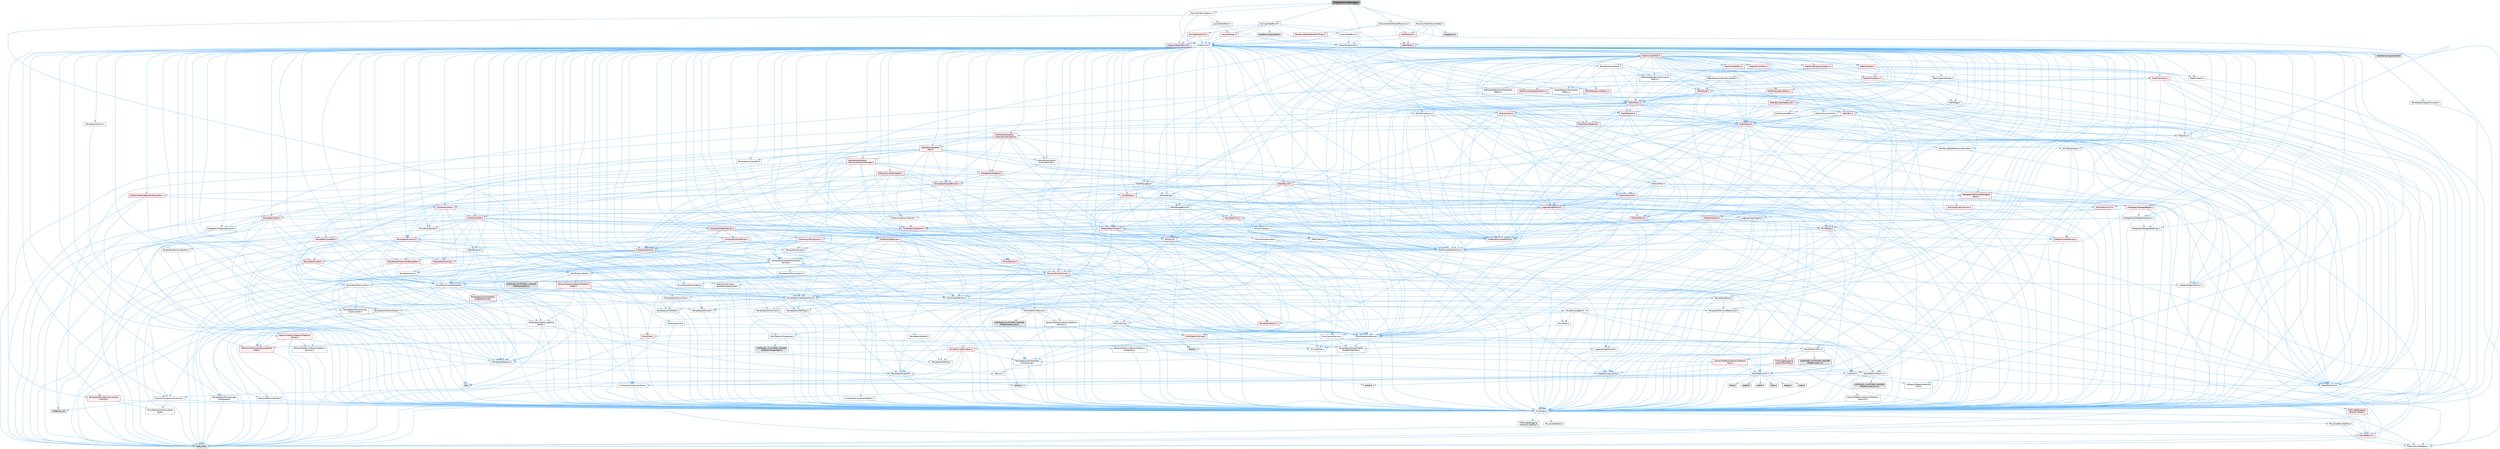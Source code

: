 digraph "ShaderResourceManager.h"
{
 // INTERACTIVE_SVG=YES
 // LATEX_PDF_SIZE
  bgcolor="transparent";
  edge [fontname=Helvetica,fontsize=10,labelfontname=Helvetica,labelfontsize=10];
  node [fontname=Helvetica,fontsize=10,shape=box,height=0.2,width=0.4];
  Node1 [id="Node000001",label="ShaderResourceManager.h",height=0.2,width=0.4,color="gray40", fillcolor="grey60", style="filled", fontcolor="black",tooltip=" "];
  Node1 -> Node2 [id="edge1_Node000001_Node000002",color="steelblue1",style="solid",tooltip=" "];
  Node2 [id="Node000002",label="CoreMinimal.h",height=0.2,width=0.4,color="grey40", fillcolor="white", style="filled",URL="$d7/d67/CoreMinimal_8h.html",tooltip=" "];
  Node2 -> Node3 [id="edge2_Node000002_Node000003",color="steelblue1",style="solid",tooltip=" "];
  Node3 [id="Node000003",label="CoreTypes.h",height=0.2,width=0.4,color="grey40", fillcolor="white", style="filled",URL="$dc/dec/CoreTypes_8h.html",tooltip=" "];
  Node3 -> Node4 [id="edge3_Node000003_Node000004",color="steelblue1",style="solid",tooltip=" "];
  Node4 [id="Node000004",label="HAL/Platform.h",height=0.2,width=0.4,color="red", fillcolor="#FFF0F0", style="filled",URL="$d9/dd0/Platform_8h.html",tooltip=" "];
  Node4 -> Node7 [id="edge4_Node000004_Node000007",color="steelblue1",style="solid",tooltip=" "];
  Node7 [id="Node000007",label="type_traits",height=0.2,width=0.4,color="grey60", fillcolor="#E0E0E0", style="filled",tooltip=" "];
  Node4 -> Node8 [id="edge5_Node000004_Node000008",color="steelblue1",style="solid",tooltip=" "];
  Node8 [id="Node000008",label="PreprocessorHelpers.h",height=0.2,width=0.4,color="grey40", fillcolor="white", style="filled",URL="$db/ddb/PreprocessorHelpers_8h.html",tooltip=" "];
  Node3 -> Node14 [id="edge6_Node000003_Node000014",color="steelblue1",style="solid",tooltip=" "];
  Node14 [id="Node000014",label="ProfilingDebugging\l/UMemoryDefines.h",height=0.2,width=0.4,color="grey40", fillcolor="white", style="filled",URL="$d2/da2/UMemoryDefines_8h.html",tooltip=" "];
  Node3 -> Node15 [id="edge7_Node000003_Node000015",color="steelblue1",style="solid",tooltip=" "];
  Node15 [id="Node000015",label="Misc/CoreMiscDefines.h",height=0.2,width=0.4,color="grey40", fillcolor="white", style="filled",URL="$da/d38/CoreMiscDefines_8h.html",tooltip=" "];
  Node15 -> Node4 [id="edge8_Node000015_Node000004",color="steelblue1",style="solid",tooltip=" "];
  Node15 -> Node8 [id="edge9_Node000015_Node000008",color="steelblue1",style="solid",tooltip=" "];
  Node3 -> Node16 [id="edge10_Node000003_Node000016",color="steelblue1",style="solid",tooltip=" "];
  Node16 [id="Node000016",label="Misc/CoreDefines.h",height=0.2,width=0.4,color="grey40", fillcolor="white", style="filled",URL="$d3/dd2/CoreDefines_8h.html",tooltip=" "];
  Node2 -> Node17 [id="edge11_Node000002_Node000017",color="steelblue1",style="solid",tooltip=" "];
  Node17 [id="Node000017",label="CoreFwd.h",height=0.2,width=0.4,color="grey40", fillcolor="white", style="filled",URL="$d1/d1e/CoreFwd_8h.html",tooltip=" "];
  Node17 -> Node3 [id="edge12_Node000017_Node000003",color="steelblue1",style="solid",tooltip=" "];
  Node17 -> Node18 [id="edge13_Node000017_Node000018",color="steelblue1",style="solid",tooltip=" "];
  Node18 [id="Node000018",label="Containers/ContainersFwd.h",height=0.2,width=0.4,color="grey40", fillcolor="white", style="filled",URL="$d4/d0a/ContainersFwd_8h.html",tooltip=" "];
  Node18 -> Node4 [id="edge14_Node000018_Node000004",color="steelblue1",style="solid",tooltip=" "];
  Node18 -> Node3 [id="edge15_Node000018_Node000003",color="steelblue1",style="solid",tooltip=" "];
  Node18 -> Node19 [id="edge16_Node000018_Node000019",color="steelblue1",style="solid",tooltip=" "];
  Node19 [id="Node000019",label="Traits/IsContiguousContainer.h",height=0.2,width=0.4,color="grey40", fillcolor="white", style="filled",URL="$d5/d3c/IsContiguousContainer_8h.html",tooltip=" "];
  Node19 -> Node3 [id="edge17_Node000019_Node000003",color="steelblue1",style="solid",tooltip=" "];
  Node19 -> Node20 [id="edge18_Node000019_Node000020",color="steelblue1",style="solid",tooltip=" "];
  Node20 [id="Node000020",label="Misc/StaticAssertComplete\lType.h",height=0.2,width=0.4,color="grey40", fillcolor="white", style="filled",URL="$d5/d4e/StaticAssertCompleteType_8h.html",tooltip=" "];
  Node19 -> Node21 [id="edge19_Node000019_Node000021",color="steelblue1",style="solid",tooltip=" "];
  Node21 [id="Node000021",label="initializer_list",height=0.2,width=0.4,color="grey60", fillcolor="#E0E0E0", style="filled",tooltip=" "];
  Node17 -> Node22 [id="edge20_Node000017_Node000022",color="steelblue1",style="solid",tooltip=" "];
  Node22 [id="Node000022",label="Math/MathFwd.h",height=0.2,width=0.4,color="grey40", fillcolor="white", style="filled",URL="$d2/d10/MathFwd_8h.html",tooltip=" "];
  Node22 -> Node4 [id="edge21_Node000022_Node000004",color="steelblue1",style="solid",tooltip=" "];
  Node17 -> Node23 [id="edge22_Node000017_Node000023",color="steelblue1",style="solid",tooltip=" "];
  Node23 [id="Node000023",label="UObject/UObjectHierarchy\lFwd.h",height=0.2,width=0.4,color="grey40", fillcolor="white", style="filled",URL="$d3/d13/UObjectHierarchyFwd_8h.html",tooltip=" "];
  Node2 -> Node23 [id="edge23_Node000002_Node000023",color="steelblue1",style="solid",tooltip=" "];
  Node2 -> Node18 [id="edge24_Node000002_Node000018",color="steelblue1",style="solid",tooltip=" "];
  Node2 -> Node24 [id="edge25_Node000002_Node000024",color="steelblue1",style="solid",tooltip=" "];
  Node24 [id="Node000024",label="Misc/VarArgs.h",height=0.2,width=0.4,color="grey40", fillcolor="white", style="filled",URL="$d5/d6f/VarArgs_8h.html",tooltip=" "];
  Node24 -> Node3 [id="edge26_Node000024_Node000003",color="steelblue1",style="solid",tooltip=" "];
  Node2 -> Node25 [id="edge27_Node000002_Node000025",color="steelblue1",style="solid",tooltip=" "];
  Node25 [id="Node000025",label="Logging/LogVerbosity.h",height=0.2,width=0.4,color="grey40", fillcolor="white", style="filled",URL="$d2/d8f/LogVerbosity_8h.html",tooltip=" "];
  Node25 -> Node3 [id="edge28_Node000025_Node000003",color="steelblue1",style="solid",tooltip=" "];
  Node2 -> Node26 [id="edge29_Node000002_Node000026",color="steelblue1",style="solid",tooltip=" "];
  Node26 [id="Node000026",label="Misc/OutputDevice.h",height=0.2,width=0.4,color="grey40", fillcolor="white", style="filled",URL="$d7/d32/OutputDevice_8h.html",tooltip=" "];
  Node26 -> Node17 [id="edge30_Node000026_Node000017",color="steelblue1",style="solid",tooltip=" "];
  Node26 -> Node3 [id="edge31_Node000026_Node000003",color="steelblue1",style="solid",tooltip=" "];
  Node26 -> Node25 [id="edge32_Node000026_Node000025",color="steelblue1",style="solid",tooltip=" "];
  Node26 -> Node24 [id="edge33_Node000026_Node000024",color="steelblue1",style="solid",tooltip=" "];
  Node26 -> Node27 [id="edge34_Node000026_Node000027",color="steelblue1",style="solid",tooltip=" "];
  Node27 [id="Node000027",label="Templates/IsArrayOrRefOf\lTypeByPredicate.h",height=0.2,width=0.4,color="grey40", fillcolor="white", style="filled",URL="$d6/da1/IsArrayOrRefOfTypeByPredicate_8h.html",tooltip=" "];
  Node27 -> Node3 [id="edge35_Node000027_Node000003",color="steelblue1",style="solid",tooltip=" "];
  Node26 -> Node28 [id="edge36_Node000026_Node000028",color="steelblue1",style="solid",tooltip=" "];
  Node28 [id="Node000028",label="Templates/IsValidVariadic\lFunctionArg.h",height=0.2,width=0.4,color="grey40", fillcolor="white", style="filled",URL="$d0/dc8/IsValidVariadicFunctionArg_8h.html",tooltip=" "];
  Node28 -> Node3 [id="edge37_Node000028_Node000003",color="steelblue1",style="solid",tooltip=" "];
  Node28 -> Node29 [id="edge38_Node000028_Node000029",color="steelblue1",style="solid",tooltip=" "];
  Node29 [id="Node000029",label="IsEnum.h",height=0.2,width=0.4,color="grey40", fillcolor="white", style="filled",URL="$d4/de5/IsEnum_8h.html",tooltip=" "];
  Node28 -> Node7 [id="edge39_Node000028_Node000007",color="steelblue1",style="solid",tooltip=" "];
  Node26 -> Node30 [id="edge40_Node000026_Node000030",color="steelblue1",style="solid",tooltip=" "];
  Node30 [id="Node000030",label="Traits/IsCharEncodingCompatible\lWith.h",height=0.2,width=0.4,color="red", fillcolor="#FFF0F0", style="filled",URL="$df/dd1/IsCharEncodingCompatibleWith_8h.html",tooltip=" "];
  Node30 -> Node7 [id="edge41_Node000030_Node000007",color="steelblue1",style="solid",tooltip=" "];
  Node2 -> Node32 [id="edge42_Node000002_Node000032",color="steelblue1",style="solid",tooltip=" "];
  Node32 [id="Node000032",label="HAL/PlatformCrt.h",height=0.2,width=0.4,color="grey40", fillcolor="white", style="filled",URL="$d8/d75/PlatformCrt_8h.html",tooltip=" "];
  Node32 -> Node33 [id="edge43_Node000032_Node000033",color="steelblue1",style="solid",tooltip=" "];
  Node33 [id="Node000033",label="new",height=0.2,width=0.4,color="grey60", fillcolor="#E0E0E0", style="filled",tooltip=" "];
  Node32 -> Node34 [id="edge44_Node000032_Node000034",color="steelblue1",style="solid",tooltip=" "];
  Node34 [id="Node000034",label="wchar.h",height=0.2,width=0.4,color="grey60", fillcolor="#E0E0E0", style="filled",tooltip=" "];
  Node32 -> Node35 [id="edge45_Node000032_Node000035",color="steelblue1",style="solid",tooltip=" "];
  Node35 [id="Node000035",label="stddef.h",height=0.2,width=0.4,color="grey60", fillcolor="#E0E0E0", style="filled",tooltip=" "];
  Node32 -> Node36 [id="edge46_Node000032_Node000036",color="steelblue1",style="solid",tooltip=" "];
  Node36 [id="Node000036",label="stdlib.h",height=0.2,width=0.4,color="grey60", fillcolor="#E0E0E0", style="filled",tooltip=" "];
  Node32 -> Node37 [id="edge47_Node000032_Node000037",color="steelblue1",style="solid",tooltip=" "];
  Node37 [id="Node000037",label="stdio.h",height=0.2,width=0.4,color="grey60", fillcolor="#E0E0E0", style="filled",tooltip=" "];
  Node32 -> Node38 [id="edge48_Node000032_Node000038",color="steelblue1",style="solid",tooltip=" "];
  Node38 [id="Node000038",label="stdarg.h",height=0.2,width=0.4,color="grey60", fillcolor="#E0E0E0", style="filled",tooltip=" "];
  Node32 -> Node39 [id="edge49_Node000032_Node000039",color="steelblue1",style="solid",tooltip=" "];
  Node39 [id="Node000039",label="math.h",height=0.2,width=0.4,color="grey60", fillcolor="#E0E0E0", style="filled",tooltip=" "];
  Node32 -> Node40 [id="edge50_Node000032_Node000040",color="steelblue1",style="solid",tooltip=" "];
  Node40 [id="Node000040",label="float.h",height=0.2,width=0.4,color="grey60", fillcolor="#E0E0E0", style="filled",tooltip=" "];
  Node32 -> Node41 [id="edge51_Node000032_Node000041",color="steelblue1",style="solid",tooltip=" "];
  Node41 [id="Node000041",label="string.h",height=0.2,width=0.4,color="grey60", fillcolor="#E0E0E0", style="filled",tooltip=" "];
  Node2 -> Node42 [id="edge52_Node000002_Node000042",color="steelblue1",style="solid",tooltip=" "];
  Node42 [id="Node000042",label="HAL/PlatformMisc.h",height=0.2,width=0.4,color="grey40", fillcolor="white", style="filled",URL="$d0/df5/PlatformMisc_8h.html",tooltip=" "];
  Node42 -> Node3 [id="edge53_Node000042_Node000003",color="steelblue1",style="solid",tooltip=" "];
  Node42 -> Node43 [id="edge54_Node000042_Node000043",color="steelblue1",style="solid",tooltip=" "];
  Node43 [id="Node000043",label="GenericPlatform/GenericPlatform\lMisc.h",height=0.2,width=0.4,color="red", fillcolor="#FFF0F0", style="filled",URL="$db/d9a/GenericPlatformMisc_8h.html",tooltip=" "];
  Node43 -> Node17 [id="edge55_Node000043_Node000017",color="steelblue1",style="solid",tooltip=" "];
  Node43 -> Node3 [id="edge56_Node000043_Node000003",color="steelblue1",style="solid",tooltip=" "];
  Node43 -> Node32 [id="edge57_Node000043_Node000032",color="steelblue1",style="solid",tooltip=" "];
  Node43 -> Node47 [id="edge58_Node000043_Node000047",color="steelblue1",style="solid",tooltip=" "];
  Node47 [id="Node000047",label="Math/NumericLimits.h",height=0.2,width=0.4,color="grey40", fillcolor="white", style="filled",URL="$df/d1b/NumericLimits_8h.html",tooltip=" "];
  Node47 -> Node3 [id="edge59_Node000047_Node000003",color="steelblue1",style="solid",tooltip=" "];
  Node42 -> Node52 [id="edge60_Node000042_Node000052",color="steelblue1",style="solid",tooltip=" "];
  Node52 [id="Node000052",label="COMPILED_PLATFORM_HEADER\l(PlatformMisc.h)",height=0.2,width=0.4,color="grey60", fillcolor="#E0E0E0", style="filled",tooltip=" "];
  Node42 -> Node53 [id="edge61_Node000042_Node000053",color="steelblue1",style="solid",tooltip=" "];
  Node53 [id="Node000053",label="ProfilingDebugging\l/CpuProfilerTrace.h",height=0.2,width=0.4,color="red", fillcolor="#FFF0F0", style="filled",URL="$da/dcb/CpuProfilerTrace_8h.html",tooltip=" "];
  Node53 -> Node3 [id="edge62_Node000053_Node000003",color="steelblue1",style="solid",tooltip=" "];
  Node53 -> Node18 [id="edge63_Node000053_Node000018",color="steelblue1",style="solid",tooltip=" "];
  Node53 -> Node54 [id="edge64_Node000053_Node000054",color="steelblue1",style="solid",tooltip=" "];
  Node54 [id="Node000054",label="HAL/PlatformAtomics.h",height=0.2,width=0.4,color="grey40", fillcolor="white", style="filled",URL="$d3/d36/PlatformAtomics_8h.html",tooltip=" "];
  Node54 -> Node3 [id="edge65_Node000054_Node000003",color="steelblue1",style="solid",tooltip=" "];
  Node54 -> Node55 [id="edge66_Node000054_Node000055",color="steelblue1",style="solid",tooltip=" "];
  Node55 [id="Node000055",label="GenericPlatform/GenericPlatform\lAtomics.h",height=0.2,width=0.4,color="grey40", fillcolor="white", style="filled",URL="$da/d72/GenericPlatformAtomics_8h.html",tooltip=" "];
  Node55 -> Node3 [id="edge67_Node000055_Node000003",color="steelblue1",style="solid",tooltip=" "];
  Node54 -> Node56 [id="edge68_Node000054_Node000056",color="steelblue1",style="solid",tooltip=" "];
  Node56 [id="Node000056",label="COMPILED_PLATFORM_HEADER\l(PlatformAtomics.h)",height=0.2,width=0.4,color="grey60", fillcolor="#E0E0E0", style="filled",tooltip=" "];
  Node53 -> Node8 [id="edge69_Node000053_Node000008",color="steelblue1",style="solid",tooltip=" "];
  Node2 -> Node61 [id="edge70_Node000002_Node000061",color="steelblue1",style="solid",tooltip=" "];
  Node61 [id="Node000061",label="Misc/AssertionMacros.h",height=0.2,width=0.4,color="grey40", fillcolor="white", style="filled",URL="$d0/dfa/AssertionMacros_8h.html",tooltip=" "];
  Node61 -> Node3 [id="edge71_Node000061_Node000003",color="steelblue1",style="solid",tooltip=" "];
  Node61 -> Node4 [id="edge72_Node000061_Node000004",color="steelblue1",style="solid",tooltip=" "];
  Node61 -> Node42 [id="edge73_Node000061_Node000042",color="steelblue1",style="solid",tooltip=" "];
  Node61 -> Node8 [id="edge74_Node000061_Node000008",color="steelblue1",style="solid",tooltip=" "];
  Node61 -> Node62 [id="edge75_Node000061_Node000062",color="steelblue1",style="solid",tooltip=" "];
  Node62 [id="Node000062",label="Templates/EnableIf.h",height=0.2,width=0.4,color="grey40", fillcolor="white", style="filled",URL="$d7/d60/EnableIf_8h.html",tooltip=" "];
  Node62 -> Node3 [id="edge76_Node000062_Node000003",color="steelblue1",style="solid",tooltip=" "];
  Node61 -> Node27 [id="edge77_Node000061_Node000027",color="steelblue1",style="solid",tooltip=" "];
  Node61 -> Node28 [id="edge78_Node000061_Node000028",color="steelblue1",style="solid",tooltip=" "];
  Node61 -> Node30 [id="edge79_Node000061_Node000030",color="steelblue1",style="solid",tooltip=" "];
  Node61 -> Node24 [id="edge80_Node000061_Node000024",color="steelblue1",style="solid",tooltip=" "];
  Node61 -> Node63 [id="edge81_Node000061_Node000063",color="steelblue1",style="solid",tooltip=" "];
  Node63 [id="Node000063",label="String/FormatStringSan.h",height=0.2,width=0.4,color="red", fillcolor="#FFF0F0", style="filled",URL="$d3/d8b/FormatStringSan_8h.html",tooltip=" "];
  Node63 -> Node7 [id="edge82_Node000063_Node000007",color="steelblue1",style="solid",tooltip=" "];
  Node63 -> Node3 [id="edge83_Node000063_Node000003",color="steelblue1",style="solid",tooltip=" "];
  Node63 -> Node64 [id="edge84_Node000063_Node000064",color="steelblue1",style="solid",tooltip=" "];
  Node64 [id="Node000064",label="Templates/Requires.h",height=0.2,width=0.4,color="grey40", fillcolor="white", style="filled",URL="$dc/d96/Requires_8h.html",tooltip=" "];
  Node64 -> Node62 [id="edge85_Node000064_Node000062",color="steelblue1",style="solid",tooltip=" "];
  Node64 -> Node7 [id="edge86_Node000064_Node000007",color="steelblue1",style="solid",tooltip=" "];
  Node63 -> Node65 [id="edge87_Node000063_Node000065",color="steelblue1",style="solid",tooltip=" "];
  Node65 [id="Node000065",label="Templates/Identity.h",height=0.2,width=0.4,color="grey40", fillcolor="white", style="filled",URL="$d0/dd5/Identity_8h.html",tooltip=" "];
  Node63 -> Node28 [id="edge88_Node000063_Node000028",color="steelblue1",style="solid",tooltip=" "];
  Node63 -> Node18 [id="edge89_Node000063_Node000018",color="steelblue1",style="solid",tooltip=" "];
  Node61 -> Node69 [id="edge90_Node000061_Node000069",color="steelblue1",style="solid",tooltip=" "];
  Node69 [id="Node000069",label="atomic",height=0.2,width=0.4,color="grey60", fillcolor="#E0E0E0", style="filled",tooltip=" "];
  Node2 -> Node70 [id="edge91_Node000002_Node000070",color="steelblue1",style="solid",tooltip=" "];
  Node70 [id="Node000070",label="Templates/IsPointer.h",height=0.2,width=0.4,color="grey40", fillcolor="white", style="filled",URL="$d7/d05/IsPointer_8h.html",tooltip=" "];
  Node70 -> Node3 [id="edge92_Node000070_Node000003",color="steelblue1",style="solid",tooltip=" "];
  Node2 -> Node71 [id="edge93_Node000002_Node000071",color="steelblue1",style="solid",tooltip=" "];
  Node71 [id="Node000071",label="HAL/PlatformMemory.h",height=0.2,width=0.4,color="grey40", fillcolor="white", style="filled",URL="$de/d68/PlatformMemory_8h.html",tooltip=" "];
  Node71 -> Node3 [id="edge94_Node000071_Node000003",color="steelblue1",style="solid",tooltip=" "];
  Node71 -> Node72 [id="edge95_Node000071_Node000072",color="steelblue1",style="solid",tooltip=" "];
  Node72 [id="Node000072",label="GenericPlatform/GenericPlatform\lMemory.h",height=0.2,width=0.4,color="grey40", fillcolor="white", style="filled",URL="$dd/d22/GenericPlatformMemory_8h.html",tooltip=" "];
  Node72 -> Node17 [id="edge96_Node000072_Node000017",color="steelblue1",style="solid",tooltip=" "];
  Node72 -> Node3 [id="edge97_Node000072_Node000003",color="steelblue1",style="solid",tooltip=" "];
  Node72 -> Node73 [id="edge98_Node000072_Node000073",color="steelblue1",style="solid",tooltip=" "];
  Node73 [id="Node000073",label="HAL/PlatformString.h",height=0.2,width=0.4,color="red", fillcolor="#FFF0F0", style="filled",URL="$db/db5/PlatformString_8h.html",tooltip=" "];
  Node73 -> Node3 [id="edge99_Node000073_Node000003",color="steelblue1",style="solid",tooltip=" "];
  Node72 -> Node41 [id="edge100_Node000072_Node000041",color="steelblue1",style="solid",tooltip=" "];
  Node72 -> Node34 [id="edge101_Node000072_Node000034",color="steelblue1",style="solid",tooltip=" "];
  Node71 -> Node75 [id="edge102_Node000071_Node000075",color="steelblue1",style="solid",tooltip=" "];
  Node75 [id="Node000075",label="COMPILED_PLATFORM_HEADER\l(PlatformMemory.h)",height=0.2,width=0.4,color="grey60", fillcolor="#E0E0E0", style="filled",tooltip=" "];
  Node2 -> Node54 [id="edge103_Node000002_Node000054",color="steelblue1",style="solid",tooltip=" "];
  Node2 -> Node76 [id="edge104_Node000002_Node000076",color="steelblue1",style="solid",tooltip=" "];
  Node76 [id="Node000076",label="Misc/Exec.h",height=0.2,width=0.4,color="grey40", fillcolor="white", style="filled",URL="$de/ddb/Exec_8h.html",tooltip=" "];
  Node76 -> Node3 [id="edge105_Node000076_Node000003",color="steelblue1",style="solid",tooltip=" "];
  Node76 -> Node61 [id="edge106_Node000076_Node000061",color="steelblue1",style="solid",tooltip=" "];
  Node2 -> Node77 [id="edge107_Node000002_Node000077",color="steelblue1",style="solid",tooltip=" "];
  Node77 [id="Node000077",label="HAL/MemoryBase.h",height=0.2,width=0.4,color="grey40", fillcolor="white", style="filled",URL="$d6/d9f/MemoryBase_8h.html",tooltip=" "];
  Node77 -> Node3 [id="edge108_Node000077_Node000003",color="steelblue1",style="solid",tooltip=" "];
  Node77 -> Node54 [id="edge109_Node000077_Node000054",color="steelblue1",style="solid",tooltip=" "];
  Node77 -> Node32 [id="edge110_Node000077_Node000032",color="steelblue1",style="solid",tooltip=" "];
  Node77 -> Node76 [id="edge111_Node000077_Node000076",color="steelblue1",style="solid",tooltip=" "];
  Node77 -> Node26 [id="edge112_Node000077_Node000026",color="steelblue1",style="solid",tooltip=" "];
  Node77 -> Node78 [id="edge113_Node000077_Node000078",color="steelblue1",style="solid",tooltip=" "];
  Node78 [id="Node000078",label="Templates/Atomic.h",height=0.2,width=0.4,color="red", fillcolor="#FFF0F0", style="filled",URL="$d3/d91/Atomic_8h.html",tooltip=" "];
  Node78 -> Node69 [id="edge114_Node000078_Node000069",color="steelblue1",style="solid",tooltip=" "];
  Node2 -> Node87 [id="edge115_Node000002_Node000087",color="steelblue1",style="solid",tooltip=" "];
  Node87 [id="Node000087",label="HAL/UnrealMemory.h",height=0.2,width=0.4,color="grey40", fillcolor="white", style="filled",URL="$d9/d96/UnrealMemory_8h.html",tooltip=" "];
  Node87 -> Node3 [id="edge116_Node000087_Node000003",color="steelblue1",style="solid",tooltip=" "];
  Node87 -> Node72 [id="edge117_Node000087_Node000072",color="steelblue1",style="solid",tooltip=" "];
  Node87 -> Node77 [id="edge118_Node000087_Node000077",color="steelblue1",style="solid",tooltip=" "];
  Node87 -> Node71 [id="edge119_Node000087_Node000071",color="steelblue1",style="solid",tooltip=" "];
  Node87 -> Node88 [id="edge120_Node000087_Node000088",color="steelblue1",style="solid",tooltip=" "];
  Node88 [id="Node000088",label="ProfilingDebugging\l/MemoryTrace.h",height=0.2,width=0.4,color="red", fillcolor="#FFF0F0", style="filled",URL="$da/dd7/MemoryTrace_8h.html",tooltip=" "];
  Node88 -> Node4 [id="edge121_Node000088_Node000004",color="steelblue1",style="solid",tooltip=" "];
  Node87 -> Node70 [id="edge122_Node000087_Node000070",color="steelblue1",style="solid",tooltip=" "];
  Node2 -> Node89 [id="edge123_Node000002_Node000089",color="steelblue1",style="solid",tooltip=" "];
  Node89 [id="Node000089",label="Templates/IsArithmetic.h",height=0.2,width=0.4,color="grey40", fillcolor="white", style="filled",URL="$d2/d5d/IsArithmetic_8h.html",tooltip=" "];
  Node89 -> Node3 [id="edge124_Node000089_Node000003",color="steelblue1",style="solid",tooltip=" "];
  Node2 -> Node83 [id="edge125_Node000002_Node000083",color="steelblue1",style="solid",tooltip=" "];
  Node83 [id="Node000083",label="Templates/AndOrNot.h",height=0.2,width=0.4,color="grey40", fillcolor="white", style="filled",URL="$db/d0a/AndOrNot_8h.html",tooltip=" "];
  Node83 -> Node3 [id="edge126_Node000083_Node000003",color="steelblue1",style="solid",tooltip=" "];
  Node2 -> Node90 [id="edge127_Node000002_Node000090",color="steelblue1",style="solid",tooltip=" "];
  Node90 [id="Node000090",label="Templates/IsPODType.h",height=0.2,width=0.4,color="grey40", fillcolor="white", style="filled",URL="$d7/db1/IsPODType_8h.html",tooltip=" "];
  Node90 -> Node3 [id="edge128_Node000090_Node000003",color="steelblue1",style="solid",tooltip=" "];
  Node2 -> Node91 [id="edge129_Node000002_Node000091",color="steelblue1",style="solid",tooltip=" "];
  Node91 [id="Node000091",label="Templates/IsUECoreType.h",height=0.2,width=0.4,color="grey40", fillcolor="white", style="filled",URL="$d1/db8/IsUECoreType_8h.html",tooltip=" "];
  Node91 -> Node3 [id="edge130_Node000091_Node000003",color="steelblue1",style="solid",tooltip=" "];
  Node91 -> Node7 [id="edge131_Node000091_Node000007",color="steelblue1",style="solid",tooltip=" "];
  Node2 -> Node84 [id="edge132_Node000002_Node000084",color="steelblue1",style="solid",tooltip=" "];
  Node84 [id="Node000084",label="Templates/IsTriviallyCopy\lConstructible.h",height=0.2,width=0.4,color="grey40", fillcolor="white", style="filled",URL="$d3/d78/IsTriviallyCopyConstructible_8h.html",tooltip=" "];
  Node84 -> Node3 [id="edge133_Node000084_Node000003",color="steelblue1",style="solid",tooltip=" "];
  Node84 -> Node7 [id="edge134_Node000084_Node000007",color="steelblue1",style="solid",tooltip=" "];
  Node2 -> Node92 [id="edge135_Node000002_Node000092",color="steelblue1",style="solid",tooltip=" "];
  Node92 [id="Node000092",label="Templates/UnrealTypeTraits.h",height=0.2,width=0.4,color="grey40", fillcolor="white", style="filled",URL="$d2/d2d/UnrealTypeTraits_8h.html",tooltip=" "];
  Node92 -> Node3 [id="edge136_Node000092_Node000003",color="steelblue1",style="solid",tooltip=" "];
  Node92 -> Node70 [id="edge137_Node000092_Node000070",color="steelblue1",style="solid",tooltip=" "];
  Node92 -> Node61 [id="edge138_Node000092_Node000061",color="steelblue1",style="solid",tooltip=" "];
  Node92 -> Node83 [id="edge139_Node000092_Node000083",color="steelblue1",style="solid",tooltip=" "];
  Node92 -> Node62 [id="edge140_Node000092_Node000062",color="steelblue1",style="solid",tooltip=" "];
  Node92 -> Node89 [id="edge141_Node000092_Node000089",color="steelblue1",style="solid",tooltip=" "];
  Node92 -> Node29 [id="edge142_Node000092_Node000029",color="steelblue1",style="solid",tooltip=" "];
  Node92 -> Node93 [id="edge143_Node000092_Node000093",color="steelblue1",style="solid",tooltip=" "];
  Node93 [id="Node000093",label="Templates/Models.h",height=0.2,width=0.4,color="grey40", fillcolor="white", style="filled",URL="$d3/d0c/Models_8h.html",tooltip=" "];
  Node93 -> Node65 [id="edge144_Node000093_Node000065",color="steelblue1",style="solid",tooltip=" "];
  Node92 -> Node90 [id="edge145_Node000092_Node000090",color="steelblue1",style="solid",tooltip=" "];
  Node92 -> Node91 [id="edge146_Node000092_Node000091",color="steelblue1",style="solid",tooltip=" "];
  Node92 -> Node84 [id="edge147_Node000092_Node000084",color="steelblue1",style="solid",tooltip=" "];
  Node2 -> Node62 [id="edge148_Node000002_Node000062",color="steelblue1",style="solid",tooltip=" "];
  Node2 -> Node94 [id="edge149_Node000002_Node000094",color="steelblue1",style="solid",tooltip=" "];
  Node94 [id="Node000094",label="Templates/RemoveReference.h",height=0.2,width=0.4,color="grey40", fillcolor="white", style="filled",URL="$da/dbe/RemoveReference_8h.html",tooltip=" "];
  Node94 -> Node3 [id="edge150_Node000094_Node000003",color="steelblue1",style="solid",tooltip=" "];
  Node2 -> Node95 [id="edge151_Node000002_Node000095",color="steelblue1",style="solid",tooltip=" "];
  Node95 [id="Node000095",label="Templates/IntegralConstant.h",height=0.2,width=0.4,color="grey40", fillcolor="white", style="filled",URL="$db/d1b/IntegralConstant_8h.html",tooltip=" "];
  Node95 -> Node3 [id="edge152_Node000095_Node000003",color="steelblue1",style="solid",tooltip=" "];
  Node2 -> Node96 [id="edge153_Node000002_Node000096",color="steelblue1",style="solid",tooltip=" "];
  Node96 [id="Node000096",label="Templates/IsClass.h",height=0.2,width=0.4,color="grey40", fillcolor="white", style="filled",URL="$db/dcb/IsClass_8h.html",tooltip=" "];
  Node96 -> Node3 [id="edge154_Node000096_Node000003",color="steelblue1",style="solid",tooltip=" "];
  Node2 -> Node97 [id="edge155_Node000002_Node000097",color="steelblue1",style="solid",tooltip=" "];
  Node97 [id="Node000097",label="Templates/TypeCompatible\lBytes.h",height=0.2,width=0.4,color="grey40", fillcolor="white", style="filled",URL="$df/d0a/TypeCompatibleBytes_8h.html",tooltip=" "];
  Node97 -> Node3 [id="edge156_Node000097_Node000003",color="steelblue1",style="solid",tooltip=" "];
  Node97 -> Node41 [id="edge157_Node000097_Node000041",color="steelblue1",style="solid",tooltip=" "];
  Node97 -> Node33 [id="edge158_Node000097_Node000033",color="steelblue1",style="solid",tooltip=" "];
  Node97 -> Node7 [id="edge159_Node000097_Node000007",color="steelblue1",style="solid",tooltip=" "];
  Node2 -> Node19 [id="edge160_Node000002_Node000019",color="steelblue1",style="solid",tooltip=" "];
  Node2 -> Node98 [id="edge161_Node000002_Node000098",color="steelblue1",style="solid",tooltip=" "];
  Node98 [id="Node000098",label="Templates/UnrealTemplate.h",height=0.2,width=0.4,color="grey40", fillcolor="white", style="filled",URL="$d4/d24/UnrealTemplate_8h.html",tooltip=" "];
  Node98 -> Node3 [id="edge162_Node000098_Node000003",color="steelblue1",style="solid",tooltip=" "];
  Node98 -> Node70 [id="edge163_Node000098_Node000070",color="steelblue1",style="solid",tooltip=" "];
  Node98 -> Node87 [id="edge164_Node000098_Node000087",color="steelblue1",style="solid",tooltip=" "];
  Node98 -> Node99 [id="edge165_Node000098_Node000099",color="steelblue1",style="solid",tooltip=" "];
  Node99 [id="Node000099",label="Templates/CopyQualifiers\lAndRefsFromTo.h",height=0.2,width=0.4,color="red", fillcolor="#FFF0F0", style="filled",URL="$d3/db3/CopyQualifiersAndRefsFromTo_8h.html",tooltip=" "];
  Node98 -> Node92 [id="edge166_Node000098_Node000092",color="steelblue1",style="solid",tooltip=" "];
  Node98 -> Node94 [id="edge167_Node000098_Node000094",color="steelblue1",style="solid",tooltip=" "];
  Node98 -> Node64 [id="edge168_Node000098_Node000064",color="steelblue1",style="solid",tooltip=" "];
  Node98 -> Node97 [id="edge169_Node000098_Node000097",color="steelblue1",style="solid",tooltip=" "];
  Node98 -> Node65 [id="edge170_Node000098_Node000065",color="steelblue1",style="solid",tooltip=" "];
  Node98 -> Node19 [id="edge171_Node000098_Node000019",color="steelblue1",style="solid",tooltip=" "];
  Node98 -> Node101 [id="edge172_Node000098_Node000101",color="steelblue1",style="solid",tooltip=" "];
  Node101 [id="Node000101",label="Traits/UseBitwiseSwap.h",height=0.2,width=0.4,color="grey40", fillcolor="white", style="filled",URL="$db/df3/UseBitwiseSwap_8h.html",tooltip=" "];
  Node101 -> Node3 [id="edge173_Node000101_Node000003",color="steelblue1",style="solid",tooltip=" "];
  Node101 -> Node7 [id="edge174_Node000101_Node000007",color="steelblue1",style="solid",tooltip=" "];
  Node98 -> Node7 [id="edge175_Node000098_Node000007",color="steelblue1",style="solid",tooltip=" "];
  Node2 -> Node47 [id="edge176_Node000002_Node000047",color="steelblue1",style="solid",tooltip=" "];
  Node2 -> Node102 [id="edge177_Node000002_Node000102",color="steelblue1",style="solid",tooltip=" "];
  Node102 [id="Node000102",label="HAL/PlatformMath.h",height=0.2,width=0.4,color="grey40", fillcolor="white", style="filled",URL="$dc/d53/PlatformMath_8h.html",tooltip=" "];
  Node102 -> Node3 [id="edge178_Node000102_Node000003",color="steelblue1",style="solid",tooltip=" "];
  Node102 -> Node103 [id="edge179_Node000102_Node000103",color="steelblue1",style="solid",tooltip=" "];
  Node103 [id="Node000103",label="GenericPlatform/GenericPlatform\lMath.h",height=0.2,width=0.4,color="red", fillcolor="#FFF0F0", style="filled",URL="$d5/d79/GenericPlatformMath_8h.html",tooltip=" "];
  Node103 -> Node3 [id="edge180_Node000103_Node000003",color="steelblue1",style="solid",tooltip=" "];
  Node103 -> Node18 [id="edge181_Node000103_Node000018",color="steelblue1",style="solid",tooltip=" "];
  Node103 -> Node32 [id="edge182_Node000103_Node000032",color="steelblue1",style="solid",tooltip=" "];
  Node103 -> Node83 [id="edge183_Node000103_Node000083",color="steelblue1",style="solid",tooltip=" "];
  Node103 -> Node104 [id="edge184_Node000103_Node000104",color="steelblue1",style="solid",tooltip=" "];
  Node104 [id="Node000104",label="Templates/Decay.h",height=0.2,width=0.4,color="grey40", fillcolor="white", style="filled",URL="$dd/d0f/Decay_8h.html",tooltip=" "];
  Node104 -> Node3 [id="edge185_Node000104_Node000003",color="steelblue1",style="solid",tooltip=" "];
  Node104 -> Node94 [id="edge186_Node000104_Node000094",color="steelblue1",style="solid",tooltip=" "];
  Node104 -> Node7 [id="edge187_Node000104_Node000007",color="steelblue1",style="solid",tooltip=" "];
  Node103 -> Node92 [id="edge188_Node000103_Node000092",color="steelblue1",style="solid",tooltip=" "];
  Node103 -> Node64 [id="edge189_Node000103_Node000064",color="steelblue1",style="solid",tooltip=" "];
  Node103 -> Node97 [id="edge190_Node000103_Node000097",color="steelblue1",style="solid",tooltip=" "];
  Node103 -> Node7 [id="edge191_Node000103_Node000007",color="steelblue1",style="solid",tooltip=" "];
  Node102 -> Node109 [id="edge192_Node000102_Node000109",color="steelblue1",style="solid",tooltip=" "];
  Node109 [id="Node000109",label="COMPILED_PLATFORM_HEADER\l(PlatformMath.h)",height=0.2,width=0.4,color="grey60", fillcolor="#E0E0E0", style="filled",tooltip=" "];
  Node2 -> Node85 [id="edge193_Node000002_Node000085",color="steelblue1",style="solid",tooltip=" "];
  Node85 [id="Node000085",label="Templates/IsTriviallyCopy\lAssignable.h",height=0.2,width=0.4,color="grey40", fillcolor="white", style="filled",URL="$d2/df2/IsTriviallyCopyAssignable_8h.html",tooltip=" "];
  Node85 -> Node3 [id="edge194_Node000085_Node000003",color="steelblue1",style="solid",tooltip=" "];
  Node85 -> Node7 [id="edge195_Node000085_Node000007",color="steelblue1",style="solid",tooltip=" "];
  Node2 -> Node110 [id="edge196_Node000002_Node000110",color="steelblue1",style="solid",tooltip=" "];
  Node110 [id="Node000110",label="Templates/MemoryOps.h",height=0.2,width=0.4,color="grey40", fillcolor="white", style="filled",URL="$db/dea/MemoryOps_8h.html",tooltip=" "];
  Node110 -> Node3 [id="edge197_Node000110_Node000003",color="steelblue1",style="solid",tooltip=" "];
  Node110 -> Node87 [id="edge198_Node000110_Node000087",color="steelblue1",style="solid",tooltip=" "];
  Node110 -> Node85 [id="edge199_Node000110_Node000085",color="steelblue1",style="solid",tooltip=" "];
  Node110 -> Node84 [id="edge200_Node000110_Node000084",color="steelblue1",style="solid",tooltip=" "];
  Node110 -> Node64 [id="edge201_Node000110_Node000064",color="steelblue1",style="solid",tooltip=" "];
  Node110 -> Node92 [id="edge202_Node000110_Node000092",color="steelblue1",style="solid",tooltip=" "];
  Node110 -> Node101 [id="edge203_Node000110_Node000101",color="steelblue1",style="solid",tooltip=" "];
  Node110 -> Node33 [id="edge204_Node000110_Node000033",color="steelblue1",style="solid",tooltip=" "];
  Node110 -> Node7 [id="edge205_Node000110_Node000007",color="steelblue1",style="solid",tooltip=" "];
  Node2 -> Node111 [id="edge206_Node000002_Node000111",color="steelblue1",style="solid",tooltip=" "];
  Node111 [id="Node000111",label="Containers/ContainerAllocation\lPolicies.h",height=0.2,width=0.4,color="grey40", fillcolor="white", style="filled",URL="$d7/dff/ContainerAllocationPolicies_8h.html",tooltip=" "];
  Node111 -> Node3 [id="edge207_Node000111_Node000003",color="steelblue1",style="solid",tooltip=" "];
  Node111 -> Node112 [id="edge208_Node000111_Node000112",color="steelblue1",style="solid",tooltip=" "];
  Node112 [id="Node000112",label="Containers/ContainerHelpers.h",height=0.2,width=0.4,color="grey40", fillcolor="white", style="filled",URL="$d7/d33/ContainerHelpers_8h.html",tooltip=" "];
  Node112 -> Node3 [id="edge209_Node000112_Node000003",color="steelblue1",style="solid",tooltip=" "];
  Node111 -> Node111 [id="edge210_Node000111_Node000111",color="steelblue1",style="solid",tooltip=" "];
  Node111 -> Node102 [id="edge211_Node000111_Node000102",color="steelblue1",style="solid",tooltip=" "];
  Node111 -> Node87 [id="edge212_Node000111_Node000087",color="steelblue1",style="solid",tooltip=" "];
  Node111 -> Node47 [id="edge213_Node000111_Node000047",color="steelblue1",style="solid",tooltip=" "];
  Node111 -> Node61 [id="edge214_Node000111_Node000061",color="steelblue1",style="solid",tooltip=" "];
  Node111 -> Node113 [id="edge215_Node000111_Node000113",color="steelblue1",style="solid",tooltip=" "];
  Node113 [id="Node000113",label="Templates/IsPolymorphic.h",height=0.2,width=0.4,color="grey40", fillcolor="white", style="filled",URL="$dc/d20/IsPolymorphic_8h.html",tooltip=" "];
  Node111 -> Node110 [id="edge216_Node000111_Node000110",color="steelblue1",style="solid",tooltip=" "];
  Node111 -> Node97 [id="edge217_Node000111_Node000097",color="steelblue1",style="solid",tooltip=" "];
  Node111 -> Node7 [id="edge218_Node000111_Node000007",color="steelblue1",style="solid",tooltip=" "];
  Node2 -> Node114 [id="edge219_Node000002_Node000114",color="steelblue1",style="solid",tooltip=" "];
  Node114 [id="Node000114",label="Templates/IsEnumClass.h",height=0.2,width=0.4,color="grey40", fillcolor="white", style="filled",URL="$d7/d15/IsEnumClass_8h.html",tooltip=" "];
  Node114 -> Node3 [id="edge220_Node000114_Node000003",color="steelblue1",style="solid",tooltip=" "];
  Node114 -> Node83 [id="edge221_Node000114_Node000083",color="steelblue1",style="solid",tooltip=" "];
  Node2 -> Node115 [id="edge222_Node000002_Node000115",color="steelblue1",style="solid",tooltip=" "];
  Node115 [id="Node000115",label="HAL/PlatformProperties.h",height=0.2,width=0.4,color="grey40", fillcolor="white", style="filled",URL="$d9/db0/PlatformProperties_8h.html",tooltip=" "];
  Node115 -> Node3 [id="edge223_Node000115_Node000003",color="steelblue1",style="solid",tooltip=" "];
  Node115 -> Node116 [id="edge224_Node000115_Node000116",color="steelblue1",style="solid",tooltip=" "];
  Node116 [id="Node000116",label="GenericPlatform/GenericPlatform\lProperties.h",height=0.2,width=0.4,color="grey40", fillcolor="white", style="filled",URL="$d2/dcd/GenericPlatformProperties_8h.html",tooltip=" "];
  Node116 -> Node3 [id="edge225_Node000116_Node000003",color="steelblue1",style="solid",tooltip=" "];
  Node116 -> Node43 [id="edge226_Node000116_Node000043",color="steelblue1",style="solid",tooltip=" "];
  Node115 -> Node117 [id="edge227_Node000115_Node000117",color="steelblue1",style="solid",tooltip=" "];
  Node117 [id="Node000117",label="COMPILED_PLATFORM_HEADER\l(PlatformProperties.h)",height=0.2,width=0.4,color="grey60", fillcolor="#E0E0E0", style="filled",tooltip=" "];
  Node2 -> Node118 [id="edge228_Node000002_Node000118",color="steelblue1",style="solid",tooltip=" "];
  Node118 [id="Node000118",label="Misc/EngineVersionBase.h",height=0.2,width=0.4,color="grey40", fillcolor="white", style="filled",URL="$d5/d2b/EngineVersionBase_8h.html",tooltip=" "];
  Node118 -> Node3 [id="edge229_Node000118_Node000003",color="steelblue1",style="solid",tooltip=" "];
  Node2 -> Node119 [id="edge230_Node000002_Node000119",color="steelblue1",style="solid",tooltip=" "];
  Node119 [id="Node000119",label="Internationalization\l/TextNamespaceFwd.h",height=0.2,width=0.4,color="grey40", fillcolor="white", style="filled",URL="$d8/d97/TextNamespaceFwd_8h.html",tooltip=" "];
  Node119 -> Node3 [id="edge231_Node000119_Node000003",color="steelblue1",style="solid",tooltip=" "];
  Node2 -> Node120 [id="edge232_Node000002_Node000120",color="steelblue1",style="solid",tooltip=" "];
  Node120 [id="Node000120",label="Serialization/Archive.h",height=0.2,width=0.4,color="red", fillcolor="#FFF0F0", style="filled",URL="$d7/d3b/Archive_8h.html",tooltip=" "];
  Node120 -> Node17 [id="edge233_Node000120_Node000017",color="steelblue1",style="solid",tooltip=" "];
  Node120 -> Node3 [id="edge234_Node000120_Node000003",color="steelblue1",style="solid",tooltip=" "];
  Node120 -> Node115 [id="edge235_Node000120_Node000115",color="steelblue1",style="solid",tooltip=" "];
  Node120 -> Node119 [id="edge236_Node000120_Node000119",color="steelblue1",style="solid",tooltip=" "];
  Node120 -> Node22 [id="edge237_Node000120_Node000022",color="steelblue1",style="solid",tooltip=" "];
  Node120 -> Node61 [id="edge238_Node000120_Node000061",color="steelblue1",style="solid",tooltip=" "];
  Node120 -> Node118 [id="edge239_Node000120_Node000118",color="steelblue1",style="solid",tooltip=" "];
  Node120 -> Node24 [id="edge240_Node000120_Node000024",color="steelblue1",style="solid",tooltip=" "];
  Node120 -> Node62 [id="edge241_Node000120_Node000062",color="steelblue1",style="solid",tooltip=" "];
  Node120 -> Node27 [id="edge242_Node000120_Node000027",color="steelblue1",style="solid",tooltip=" "];
  Node120 -> Node114 [id="edge243_Node000120_Node000114",color="steelblue1",style="solid",tooltip=" "];
  Node120 -> Node28 [id="edge244_Node000120_Node000028",color="steelblue1",style="solid",tooltip=" "];
  Node120 -> Node98 [id="edge245_Node000120_Node000098",color="steelblue1",style="solid",tooltip=" "];
  Node120 -> Node30 [id="edge246_Node000120_Node000030",color="steelblue1",style="solid",tooltip=" "];
  Node120 -> Node123 [id="edge247_Node000120_Node000123",color="steelblue1",style="solid",tooltip=" "];
  Node123 [id="Node000123",label="UObject/ObjectVersion.h",height=0.2,width=0.4,color="grey40", fillcolor="white", style="filled",URL="$da/d63/ObjectVersion_8h.html",tooltip=" "];
  Node123 -> Node3 [id="edge248_Node000123_Node000003",color="steelblue1",style="solid",tooltip=" "];
  Node2 -> Node124 [id="edge249_Node000002_Node000124",color="steelblue1",style="solid",tooltip=" "];
  Node124 [id="Node000124",label="Templates/Less.h",height=0.2,width=0.4,color="grey40", fillcolor="white", style="filled",URL="$de/dc8/Less_8h.html",tooltip=" "];
  Node124 -> Node3 [id="edge250_Node000124_Node000003",color="steelblue1",style="solid",tooltip=" "];
  Node124 -> Node98 [id="edge251_Node000124_Node000098",color="steelblue1",style="solid",tooltip=" "];
  Node2 -> Node125 [id="edge252_Node000002_Node000125",color="steelblue1",style="solid",tooltip=" "];
  Node125 [id="Node000125",label="Templates/Sorting.h",height=0.2,width=0.4,color="red", fillcolor="#FFF0F0", style="filled",URL="$d3/d9e/Sorting_8h.html",tooltip=" "];
  Node125 -> Node3 [id="edge253_Node000125_Node000003",color="steelblue1",style="solid",tooltip=" "];
  Node125 -> Node102 [id="edge254_Node000125_Node000102",color="steelblue1",style="solid",tooltip=" "];
  Node125 -> Node124 [id="edge255_Node000125_Node000124",color="steelblue1",style="solid",tooltip=" "];
  Node2 -> Node136 [id="edge256_Node000002_Node000136",color="steelblue1",style="solid",tooltip=" "];
  Node136 [id="Node000136",label="Misc/Char.h",height=0.2,width=0.4,color="red", fillcolor="#FFF0F0", style="filled",URL="$d0/d58/Char_8h.html",tooltip=" "];
  Node136 -> Node3 [id="edge257_Node000136_Node000003",color="steelblue1",style="solid",tooltip=" "];
  Node136 -> Node7 [id="edge258_Node000136_Node000007",color="steelblue1",style="solid",tooltip=" "];
  Node2 -> Node139 [id="edge259_Node000002_Node000139",color="steelblue1",style="solid",tooltip=" "];
  Node139 [id="Node000139",label="GenericPlatform/GenericPlatform\lStricmp.h",height=0.2,width=0.4,color="grey40", fillcolor="white", style="filled",URL="$d2/d86/GenericPlatformStricmp_8h.html",tooltip=" "];
  Node139 -> Node3 [id="edge260_Node000139_Node000003",color="steelblue1",style="solid",tooltip=" "];
  Node2 -> Node140 [id="edge261_Node000002_Node000140",color="steelblue1",style="solid",tooltip=" "];
  Node140 [id="Node000140",label="GenericPlatform/GenericPlatform\lString.h",height=0.2,width=0.4,color="red", fillcolor="#FFF0F0", style="filled",URL="$dd/d20/GenericPlatformString_8h.html",tooltip=" "];
  Node140 -> Node3 [id="edge262_Node000140_Node000003",color="steelblue1",style="solid",tooltip=" "];
  Node140 -> Node139 [id="edge263_Node000140_Node000139",color="steelblue1",style="solid",tooltip=" "];
  Node140 -> Node62 [id="edge264_Node000140_Node000062",color="steelblue1",style="solid",tooltip=" "];
  Node140 -> Node30 [id="edge265_Node000140_Node000030",color="steelblue1",style="solid",tooltip=" "];
  Node140 -> Node7 [id="edge266_Node000140_Node000007",color="steelblue1",style="solid",tooltip=" "];
  Node2 -> Node73 [id="edge267_Node000002_Node000073",color="steelblue1",style="solid",tooltip=" "];
  Node2 -> Node143 [id="edge268_Node000002_Node000143",color="steelblue1",style="solid",tooltip=" "];
  Node143 [id="Node000143",label="Misc/CString.h",height=0.2,width=0.4,color="grey40", fillcolor="white", style="filled",URL="$d2/d49/CString_8h.html",tooltip=" "];
  Node143 -> Node3 [id="edge269_Node000143_Node000003",color="steelblue1",style="solid",tooltip=" "];
  Node143 -> Node32 [id="edge270_Node000143_Node000032",color="steelblue1",style="solid",tooltip=" "];
  Node143 -> Node73 [id="edge271_Node000143_Node000073",color="steelblue1",style="solid",tooltip=" "];
  Node143 -> Node61 [id="edge272_Node000143_Node000061",color="steelblue1",style="solid",tooltip=" "];
  Node143 -> Node136 [id="edge273_Node000143_Node000136",color="steelblue1",style="solid",tooltip=" "];
  Node143 -> Node24 [id="edge274_Node000143_Node000024",color="steelblue1",style="solid",tooltip=" "];
  Node143 -> Node27 [id="edge275_Node000143_Node000027",color="steelblue1",style="solid",tooltip=" "];
  Node143 -> Node28 [id="edge276_Node000143_Node000028",color="steelblue1",style="solid",tooltip=" "];
  Node143 -> Node30 [id="edge277_Node000143_Node000030",color="steelblue1",style="solid",tooltip=" "];
  Node2 -> Node144 [id="edge278_Node000002_Node000144",color="steelblue1",style="solid",tooltip=" "];
  Node144 [id="Node000144",label="Misc/Crc.h",height=0.2,width=0.4,color="red", fillcolor="#FFF0F0", style="filled",URL="$d4/dd2/Crc_8h.html",tooltip=" "];
  Node144 -> Node3 [id="edge279_Node000144_Node000003",color="steelblue1",style="solid",tooltip=" "];
  Node144 -> Node73 [id="edge280_Node000144_Node000073",color="steelblue1",style="solid",tooltip=" "];
  Node144 -> Node61 [id="edge281_Node000144_Node000061",color="steelblue1",style="solid",tooltip=" "];
  Node144 -> Node143 [id="edge282_Node000144_Node000143",color="steelblue1",style="solid",tooltip=" "];
  Node144 -> Node136 [id="edge283_Node000144_Node000136",color="steelblue1",style="solid",tooltip=" "];
  Node144 -> Node92 [id="edge284_Node000144_Node000092",color="steelblue1",style="solid",tooltip=" "];
  Node2 -> Node135 [id="edge285_Node000002_Node000135",color="steelblue1",style="solid",tooltip=" "];
  Node135 [id="Node000135",label="Math/UnrealMathUtility.h",height=0.2,width=0.4,color="grey40", fillcolor="white", style="filled",URL="$db/db8/UnrealMathUtility_8h.html",tooltip=" "];
  Node135 -> Node3 [id="edge286_Node000135_Node000003",color="steelblue1",style="solid",tooltip=" "];
  Node135 -> Node61 [id="edge287_Node000135_Node000061",color="steelblue1",style="solid",tooltip=" "];
  Node135 -> Node102 [id="edge288_Node000135_Node000102",color="steelblue1",style="solid",tooltip=" "];
  Node135 -> Node22 [id="edge289_Node000135_Node000022",color="steelblue1",style="solid",tooltip=" "];
  Node135 -> Node65 [id="edge290_Node000135_Node000065",color="steelblue1",style="solid",tooltip=" "];
  Node135 -> Node64 [id="edge291_Node000135_Node000064",color="steelblue1",style="solid",tooltip=" "];
  Node2 -> Node145 [id="edge292_Node000002_Node000145",color="steelblue1",style="solid",tooltip=" "];
  Node145 [id="Node000145",label="Containers/UnrealString.h",height=0.2,width=0.4,color="red", fillcolor="#FFF0F0", style="filled",URL="$d5/dba/UnrealString_8h.html",tooltip=" "];
  Node2 -> Node149 [id="edge293_Node000002_Node000149",color="steelblue1",style="solid",tooltip=" "];
  Node149 [id="Node000149",label="Containers/Array.h",height=0.2,width=0.4,color="red", fillcolor="#FFF0F0", style="filled",URL="$df/dd0/Array_8h.html",tooltip=" "];
  Node149 -> Node3 [id="edge294_Node000149_Node000003",color="steelblue1",style="solid",tooltip=" "];
  Node149 -> Node61 [id="edge295_Node000149_Node000061",color="steelblue1",style="solid",tooltip=" "];
  Node149 -> Node87 [id="edge296_Node000149_Node000087",color="steelblue1",style="solid",tooltip=" "];
  Node149 -> Node92 [id="edge297_Node000149_Node000092",color="steelblue1",style="solid",tooltip=" "];
  Node149 -> Node98 [id="edge298_Node000149_Node000098",color="steelblue1",style="solid",tooltip=" "];
  Node149 -> Node111 [id="edge299_Node000149_Node000111",color="steelblue1",style="solid",tooltip=" "];
  Node149 -> Node120 [id="edge300_Node000149_Node000120",color="steelblue1",style="solid",tooltip=" "];
  Node149 -> Node128 [id="edge301_Node000149_Node000128",color="steelblue1",style="solid",tooltip=" "];
  Node128 [id="Node000128",label="Templates/Invoke.h",height=0.2,width=0.4,color="red", fillcolor="#FFF0F0", style="filled",URL="$d7/deb/Invoke_8h.html",tooltip=" "];
  Node128 -> Node3 [id="edge302_Node000128_Node000003",color="steelblue1",style="solid",tooltip=" "];
  Node128 -> Node98 [id="edge303_Node000128_Node000098",color="steelblue1",style="solid",tooltip=" "];
  Node128 -> Node7 [id="edge304_Node000128_Node000007",color="steelblue1",style="solid",tooltip=" "];
  Node149 -> Node124 [id="edge305_Node000149_Node000124",color="steelblue1",style="solid",tooltip=" "];
  Node149 -> Node64 [id="edge306_Node000149_Node000064",color="steelblue1",style="solid",tooltip=" "];
  Node149 -> Node125 [id="edge307_Node000149_Node000125",color="steelblue1",style="solid",tooltip=" "];
  Node149 -> Node172 [id="edge308_Node000149_Node000172",color="steelblue1",style="solid",tooltip=" "];
  Node172 [id="Node000172",label="Templates/AlignmentTemplates.h",height=0.2,width=0.4,color="red", fillcolor="#FFF0F0", style="filled",URL="$dd/d32/AlignmentTemplates_8h.html",tooltip=" "];
  Node172 -> Node3 [id="edge309_Node000172_Node000003",color="steelblue1",style="solid",tooltip=" "];
  Node172 -> Node70 [id="edge310_Node000172_Node000070",color="steelblue1",style="solid",tooltip=" "];
  Node149 -> Node7 [id="edge311_Node000149_Node000007",color="steelblue1",style="solid",tooltip=" "];
  Node2 -> Node173 [id="edge312_Node000002_Node000173",color="steelblue1",style="solid",tooltip=" "];
  Node173 [id="Node000173",label="Misc/FrameNumber.h",height=0.2,width=0.4,color="grey40", fillcolor="white", style="filled",URL="$dd/dbd/FrameNumber_8h.html",tooltip=" "];
  Node173 -> Node3 [id="edge313_Node000173_Node000003",color="steelblue1",style="solid",tooltip=" "];
  Node173 -> Node47 [id="edge314_Node000173_Node000047",color="steelblue1",style="solid",tooltip=" "];
  Node173 -> Node135 [id="edge315_Node000173_Node000135",color="steelblue1",style="solid",tooltip=" "];
  Node173 -> Node62 [id="edge316_Node000173_Node000062",color="steelblue1",style="solid",tooltip=" "];
  Node173 -> Node92 [id="edge317_Node000173_Node000092",color="steelblue1",style="solid",tooltip=" "];
  Node2 -> Node174 [id="edge318_Node000002_Node000174",color="steelblue1",style="solid",tooltip=" "];
  Node174 [id="Node000174",label="Misc/Timespan.h",height=0.2,width=0.4,color="grey40", fillcolor="white", style="filled",URL="$da/dd9/Timespan_8h.html",tooltip=" "];
  Node174 -> Node3 [id="edge319_Node000174_Node000003",color="steelblue1",style="solid",tooltip=" "];
  Node174 -> Node175 [id="edge320_Node000174_Node000175",color="steelblue1",style="solid",tooltip=" "];
  Node175 [id="Node000175",label="Math/Interval.h",height=0.2,width=0.4,color="grey40", fillcolor="white", style="filled",URL="$d1/d55/Interval_8h.html",tooltip=" "];
  Node175 -> Node3 [id="edge321_Node000175_Node000003",color="steelblue1",style="solid",tooltip=" "];
  Node175 -> Node89 [id="edge322_Node000175_Node000089",color="steelblue1",style="solid",tooltip=" "];
  Node175 -> Node92 [id="edge323_Node000175_Node000092",color="steelblue1",style="solid",tooltip=" "];
  Node175 -> Node47 [id="edge324_Node000175_Node000047",color="steelblue1",style="solid",tooltip=" "];
  Node175 -> Node135 [id="edge325_Node000175_Node000135",color="steelblue1",style="solid",tooltip=" "];
  Node174 -> Node135 [id="edge326_Node000174_Node000135",color="steelblue1",style="solid",tooltip=" "];
  Node174 -> Node61 [id="edge327_Node000174_Node000061",color="steelblue1",style="solid",tooltip=" "];
  Node2 -> Node176 [id="edge328_Node000002_Node000176",color="steelblue1",style="solid",tooltip=" "];
  Node176 [id="Node000176",label="Containers/StringConv.h",height=0.2,width=0.4,color="red", fillcolor="#FFF0F0", style="filled",URL="$d3/ddf/StringConv_8h.html",tooltip=" "];
  Node176 -> Node3 [id="edge329_Node000176_Node000003",color="steelblue1",style="solid",tooltip=" "];
  Node176 -> Node61 [id="edge330_Node000176_Node000061",color="steelblue1",style="solid",tooltip=" "];
  Node176 -> Node111 [id="edge331_Node000176_Node000111",color="steelblue1",style="solid",tooltip=" "];
  Node176 -> Node149 [id="edge332_Node000176_Node000149",color="steelblue1",style="solid",tooltip=" "];
  Node176 -> Node143 [id="edge333_Node000176_Node000143",color="steelblue1",style="solid",tooltip=" "];
  Node176 -> Node177 [id="edge334_Node000176_Node000177",color="steelblue1",style="solid",tooltip=" "];
  Node177 [id="Node000177",label="Templates/IsArray.h",height=0.2,width=0.4,color="grey40", fillcolor="white", style="filled",URL="$d8/d8d/IsArray_8h.html",tooltip=" "];
  Node177 -> Node3 [id="edge335_Node000177_Node000003",color="steelblue1",style="solid",tooltip=" "];
  Node176 -> Node98 [id="edge336_Node000176_Node000098",color="steelblue1",style="solid",tooltip=" "];
  Node176 -> Node92 [id="edge337_Node000176_Node000092",color="steelblue1",style="solid",tooltip=" "];
  Node176 -> Node30 [id="edge338_Node000176_Node000030",color="steelblue1",style="solid",tooltip=" "];
  Node176 -> Node19 [id="edge339_Node000176_Node000019",color="steelblue1",style="solid",tooltip=" "];
  Node176 -> Node7 [id="edge340_Node000176_Node000007",color="steelblue1",style="solid",tooltip=" "];
  Node2 -> Node178 [id="edge341_Node000002_Node000178",color="steelblue1",style="solid",tooltip=" "];
  Node178 [id="Node000178",label="UObject/UnrealNames.h",height=0.2,width=0.4,color="red", fillcolor="#FFF0F0", style="filled",URL="$d8/db1/UnrealNames_8h.html",tooltip=" "];
  Node178 -> Node3 [id="edge342_Node000178_Node000003",color="steelblue1",style="solid",tooltip=" "];
  Node2 -> Node180 [id="edge343_Node000002_Node000180",color="steelblue1",style="solid",tooltip=" "];
  Node180 [id="Node000180",label="UObject/NameTypes.h",height=0.2,width=0.4,color="red", fillcolor="#FFF0F0", style="filled",URL="$d6/d35/NameTypes_8h.html",tooltip=" "];
  Node180 -> Node3 [id="edge344_Node000180_Node000003",color="steelblue1",style="solid",tooltip=" "];
  Node180 -> Node61 [id="edge345_Node000180_Node000061",color="steelblue1",style="solid",tooltip=" "];
  Node180 -> Node87 [id="edge346_Node000180_Node000087",color="steelblue1",style="solid",tooltip=" "];
  Node180 -> Node92 [id="edge347_Node000180_Node000092",color="steelblue1",style="solid",tooltip=" "];
  Node180 -> Node98 [id="edge348_Node000180_Node000098",color="steelblue1",style="solid",tooltip=" "];
  Node180 -> Node145 [id="edge349_Node000180_Node000145",color="steelblue1",style="solid",tooltip=" "];
  Node180 -> Node176 [id="edge350_Node000180_Node000176",color="steelblue1",style="solid",tooltip=" "];
  Node180 -> Node178 [id="edge351_Node000180_Node000178",color="steelblue1",style="solid",tooltip=" "];
  Node180 -> Node78 [id="edge352_Node000180_Node000078",color="steelblue1",style="solid",tooltip=" "];
  Node2 -> Node188 [id="edge353_Node000002_Node000188",color="steelblue1",style="solid",tooltip=" "];
  Node188 [id="Node000188",label="Misc/Parse.h",height=0.2,width=0.4,color="red", fillcolor="#FFF0F0", style="filled",URL="$dc/d71/Parse_8h.html",tooltip=" "];
  Node188 -> Node145 [id="edge354_Node000188_Node000145",color="steelblue1",style="solid",tooltip=" "];
  Node188 -> Node3 [id="edge355_Node000188_Node000003",color="steelblue1",style="solid",tooltip=" "];
  Node188 -> Node32 [id="edge356_Node000188_Node000032",color="steelblue1",style="solid",tooltip=" "];
  Node188 -> Node189 [id="edge357_Node000188_Node000189",color="steelblue1",style="solid",tooltip=" "];
  Node189 [id="Node000189",label="Templates/Function.h",height=0.2,width=0.4,color="red", fillcolor="#FFF0F0", style="filled",URL="$df/df5/Function_8h.html",tooltip=" "];
  Node189 -> Node3 [id="edge358_Node000189_Node000003",color="steelblue1",style="solid",tooltip=" "];
  Node189 -> Node61 [id="edge359_Node000189_Node000061",color="steelblue1",style="solid",tooltip=" "];
  Node189 -> Node87 [id="edge360_Node000189_Node000087",color="steelblue1",style="solid",tooltip=" "];
  Node189 -> Node92 [id="edge361_Node000189_Node000092",color="steelblue1",style="solid",tooltip=" "];
  Node189 -> Node128 [id="edge362_Node000189_Node000128",color="steelblue1",style="solid",tooltip=" "];
  Node189 -> Node98 [id="edge363_Node000189_Node000098",color="steelblue1",style="solid",tooltip=" "];
  Node189 -> Node64 [id="edge364_Node000189_Node000064",color="steelblue1",style="solid",tooltip=" "];
  Node189 -> Node135 [id="edge365_Node000189_Node000135",color="steelblue1",style="solid",tooltip=" "];
  Node189 -> Node33 [id="edge366_Node000189_Node000033",color="steelblue1",style="solid",tooltip=" "];
  Node189 -> Node7 [id="edge367_Node000189_Node000007",color="steelblue1",style="solid",tooltip=" "];
  Node2 -> Node172 [id="edge368_Node000002_Node000172",color="steelblue1",style="solid",tooltip=" "];
  Node2 -> Node191 [id="edge369_Node000002_Node000191",color="steelblue1",style="solid",tooltip=" "];
  Node191 [id="Node000191",label="Misc/StructBuilder.h",height=0.2,width=0.4,color="grey40", fillcolor="white", style="filled",URL="$d9/db3/StructBuilder_8h.html",tooltip=" "];
  Node191 -> Node3 [id="edge370_Node000191_Node000003",color="steelblue1",style="solid",tooltip=" "];
  Node191 -> Node135 [id="edge371_Node000191_Node000135",color="steelblue1",style="solid",tooltip=" "];
  Node191 -> Node172 [id="edge372_Node000191_Node000172",color="steelblue1",style="solid",tooltip=" "];
  Node2 -> Node104 [id="edge373_Node000002_Node000104",color="steelblue1",style="solid",tooltip=" "];
  Node2 -> Node192 [id="edge374_Node000002_Node000192",color="steelblue1",style="solid",tooltip=" "];
  Node192 [id="Node000192",label="Templates/PointerIsConvertible\lFromTo.h",height=0.2,width=0.4,color="red", fillcolor="#FFF0F0", style="filled",URL="$d6/d65/PointerIsConvertibleFromTo_8h.html",tooltip=" "];
  Node192 -> Node3 [id="edge375_Node000192_Node000003",color="steelblue1",style="solid",tooltip=" "];
  Node192 -> Node20 [id="edge376_Node000192_Node000020",color="steelblue1",style="solid",tooltip=" "];
  Node192 -> Node7 [id="edge377_Node000192_Node000007",color="steelblue1",style="solid",tooltip=" "];
  Node2 -> Node128 [id="edge378_Node000002_Node000128",color="steelblue1",style="solid",tooltip=" "];
  Node2 -> Node189 [id="edge379_Node000002_Node000189",color="steelblue1",style="solid",tooltip=" "];
  Node2 -> Node161 [id="edge380_Node000002_Node000161",color="steelblue1",style="solid",tooltip=" "];
  Node161 [id="Node000161",label="Templates/TypeHash.h",height=0.2,width=0.4,color="red", fillcolor="#FFF0F0", style="filled",URL="$d1/d62/TypeHash_8h.html",tooltip=" "];
  Node161 -> Node3 [id="edge381_Node000161_Node000003",color="steelblue1",style="solid",tooltip=" "];
  Node161 -> Node64 [id="edge382_Node000161_Node000064",color="steelblue1",style="solid",tooltip=" "];
  Node161 -> Node144 [id="edge383_Node000161_Node000144",color="steelblue1",style="solid",tooltip=" "];
  Node161 -> Node7 [id="edge384_Node000161_Node000007",color="steelblue1",style="solid",tooltip=" "];
  Node2 -> Node193 [id="edge385_Node000002_Node000193",color="steelblue1",style="solid",tooltip=" "];
  Node193 [id="Node000193",label="Containers/ScriptArray.h",height=0.2,width=0.4,color="red", fillcolor="#FFF0F0", style="filled",URL="$dc/daf/ScriptArray_8h.html",tooltip=" "];
  Node193 -> Node3 [id="edge386_Node000193_Node000003",color="steelblue1",style="solid",tooltip=" "];
  Node193 -> Node61 [id="edge387_Node000193_Node000061",color="steelblue1",style="solid",tooltip=" "];
  Node193 -> Node87 [id="edge388_Node000193_Node000087",color="steelblue1",style="solid",tooltip=" "];
  Node193 -> Node111 [id="edge389_Node000193_Node000111",color="steelblue1",style="solid",tooltip=" "];
  Node193 -> Node149 [id="edge390_Node000193_Node000149",color="steelblue1",style="solid",tooltip=" "];
  Node193 -> Node21 [id="edge391_Node000193_Node000021",color="steelblue1",style="solid",tooltip=" "];
  Node2 -> Node194 [id="edge392_Node000002_Node000194",color="steelblue1",style="solid",tooltip=" "];
  Node194 [id="Node000194",label="Containers/BitArray.h",height=0.2,width=0.4,color="red", fillcolor="#FFF0F0", style="filled",URL="$d1/de4/BitArray_8h.html",tooltip=" "];
  Node194 -> Node111 [id="edge393_Node000194_Node000111",color="steelblue1",style="solid",tooltip=" "];
  Node194 -> Node3 [id="edge394_Node000194_Node000003",color="steelblue1",style="solid",tooltip=" "];
  Node194 -> Node54 [id="edge395_Node000194_Node000054",color="steelblue1",style="solid",tooltip=" "];
  Node194 -> Node87 [id="edge396_Node000194_Node000087",color="steelblue1",style="solid",tooltip=" "];
  Node194 -> Node135 [id="edge397_Node000194_Node000135",color="steelblue1",style="solid",tooltip=" "];
  Node194 -> Node61 [id="edge398_Node000194_Node000061",color="steelblue1",style="solid",tooltip=" "];
  Node194 -> Node120 [id="edge399_Node000194_Node000120",color="steelblue1",style="solid",tooltip=" "];
  Node194 -> Node62 [id="edge400_Node000194_Node000062",color="steelblue1",style="solid",tooltip=" "];
  Node194 -> Node128 [id="edge401_Node000194_Node000128",color="steelblue1",style="solid",tooltip=" "];
  Node194 -> Node98 [id="edge402_Node000194_Node000098",color="steelblue1",style="solid",tooltip=" "];
  Node194 -> Node92 [id="edge403_Node000194_Node000092",color="steelblue1",style="solid",tooltip=" "];
  Node2 -> Node195 [id="edge404_Node000002_Node000195",color="steelblue1",style="solid",tooltip=" "];
  Node195 [id="Node000195",label="Containers/SparseArray.h",height=0.2,width=0.4,color="red", fillcolor="#FFF0F0", style="filled",URL="$d5/dbf/SparseArray_8h.html",tooltip=" "];
  Node195 -> Node3 [id="edge405_Node000195_Node000003",color="steelblue1",style="solid",tooltip=" "];
  Node195 -> Node61 [id="edge406_Node000195_Node000061",color="steelblue1",style="solid",tooltip=" "];
  Node195 -> Node87 [id="edge407_Node000195_Node000087",color="steelblue1",style="solid",tooltip=" "];
  Node195 -> Node92 [id="edge408_Node000195_Node000092",color="steelblue1",style="solid",tooltip=" "];
  Node195 -> Node98 [id="edge409_Node000195_Node000098",color="steelblue1",style="solid",tooltip=" "];
  Node195 -> Node111 [id="edge410_Node000195_Node000111",color="steelblue1",style="solid",tooltip=" "];
  Node195 -> Node124 [id="edge411_Node000195_Node000124",color="steelblue1",style="solid",tooltip=" "];
  Node195 -> Node149 [id="edge412_Node000195_Node000149",color="steelblue1",style="solid",tooltip=" "];
  Node195 -> Node135 [id="edge413_Node000195_Node000135",color="steelblue1",style="solid",tooltip=" "];
  Node195 -> Node193 [id="edge414_Node000195_Node000193",color="steelblue1",style="solid",tooltip=" "];
  Node195 -> Node194 [id="edge415_Node000195_Node000194",color="steelblue1",style="solid",tooltip=" "];
  Node195 -> Node145 [id="edge416_Node000195_Node000145",color="steelblue1",style="solid",tooltip=" "];
  Node2 -> Node211 [id="edge417_Node000002_Node000211",color="steelblue1",style="solid",tooltip=" "];
  Node211 [id="Node000211",label="Containers/Set.h",height=0.2,width=0.4,color="red", fillcolor="#FFF0F0", style="filled",URL="$d4/d45/Set_8h.html",tooltip=" "];
  Node211 -> Node111 [id="edge418_Node000211_Node000111",color="steelblue1",style="solid",tooltip=" "];
  Node211 -> Node195 [id="edge419_Node000211_Node000195",color="steelblue1",style="solid",tooltip=" "];
  Node211 -> Node18 [id="edge420_Node000211_Node000018",color="steelblue1",style="solid",tooltip=" "];
  Node211 -> Node135 [id="edge421_Node000211_Node000135",color="steelblue1",style="solid",tooltip=" "];
  Node211 -> Node61 [id="edge422_Node000211_Node000061",color="steelblue1",style="solid",tooltip=" "];
  Node211 -> Node191 [id="edge423_Node000211_Node000191",color="steelblue1",style="solid",tooltip=" "];
  Node211 -> Node189 [id="edge424_Node000211_Node000189",color="steelblue1",style="solid",tooltip=" "];
  Node211 -> Node125 [id="edge425_Node000211_Node000125",color="steelblue1",style="solid",tooltip=" "];
  Node211 -> Node161 [id="edge426_Node000211_Node000161",color="steelblue1",style="solid",tooltip=" "];
  Node211 -> Node98 [id="edge427_Node000211_Node000098",color="steelblue1",style="solid",tooltip=" "];
  Node211 -> Node21 [id="edge428_Node000211_Node000021",color="steelblue1",style="solid",tooltip=" "];
  Node211 -> Node7 [id="edge429_Node000211_Node000007",color="steelblue1",style="solid",tooltip=" "];
  Node2 -> Node214 [id="edge430_Node000002_Node000214",color="steelblue1",style="solid",tooltip=" "];
  Node214 [id="Node000214",label="Algo/Reverse.h",height=0.2,width=0.4,color="grey40", fillcolor="white", style="filled",URL="$d5/d93/Reverse_8h.html",tooltip=" "];
  Node214 -> Node3 [id="edge431_Node000214_Node000003",color="steelblue1",style="solid",tooltip=" "];
  Node214 -> Node98 [id="edge432_Node000214_Node000098",color="steelblue1",style="solid",tooltip=" "];
  Node2 -> Node215 [id="edge433_Node000002_Node000215",color="steelblue1",style="solid",tooltip=" "];
  Node215 [id="Node000215",label="Containers/Map.h",height=0.2,width=0.4,color="red", fillcolor="#FFF0F0", style="filled",URL="$df/d79/Map_8h.html",tooltip=" "];
  Node215 -> Node3 [id="edge434_Node000215_Node000003",color="steelblue1",style="solid",tooltip=" "];
  Node215 -> Node214 [id="edge435_Node000215_Node000214",color="steelblue1",style="solid",tooltip=" "];
  Node215 -> Node211 [id="edge436_Node000215_Node000211",color="steelblue1",style="solid",tooltip=" "];
  Node215 -> Node145 [id="edge437_Node000215_Node000145",color="steelblue1",style="solid",tooltip=" "];
  Node215 -> Node61 [id="edge438_Node000215_Node000061",color="steelblue1",style="solid",tooltip=" "];
  Node215 -> Node191 [id="edge439_Node000215_Node000191",color="steelblue1",style="solid",tooltip=" "];
  Node215 -> Node189 [id="edge440_Node000215_Node000189",color="steelblue1",style="solid",tooltip=" "];
  Node215 -> Node125 [id="edge441_Node000215_Node000125",color="steelblue1",style="solid",tooltip=" "];
  Node215 -> Node216 [id="edge442_Node000215_Node000216",color="steelblue1",style="solid",tooltip=" "];
  Node216 [id="Node000216",label="Templates/Tuple.h",height=0.2,width=0.4,color="red", fillcolor="#FFF0F0", style="filled",URL="$d2/d4f/Tuple_8h.html",tooltip=" "];
  Node216 -> Node3 [id="edge443_Node000216_Node000003",color="steelblue1",style="solid",tooltip=" "];
  Node216 -> Node98 [id="edge444_Node000216_Node000098",color="steelblue1",style="solid",tooltip=" "];
  Node216 -> Node217 [id="edge445_Node000216_Node000217",color="steelblue1",style="solid",tooltip=" "];
  Node217 [id="Node000217",label="Delegates/IntegerSequence.h",height=0.2,width=0.4,color="grey40", fillcolor="white", style="filled",URL="$d2/dcc/IntegerSequence_8h.html",tooltip=" "];
  Node217 -> Node3 [id="edge446_Node000217_Node000003",color="steelblue1",style="solid",tooltip=" "];
  Node216 -> Node128 [id="edge447_Node000216_Node000128",color="steelblue1",style="solid",tooltip=" "];
  Node216 -> Node64 [id="edge448_Node000216_Node000064",color="steelblue1",style="solid",tooltip=" "];
  Node216 -> Node161 [id="edge449_Node000216_Node000161",color="steelblue1",style="solid",tooltip=" "];
  Node216 -> Node7 [id="edge450_Node000216_Node000007",color="steelblue1",style="solid",tooltip=" "];
  Node215 -> Node98 [id="edge451_Node000215_Node000098",color="steelblue1",style="solid",tooltip=" "];
  Node215 -> Node92 [id="edge452_Node000215_Node000092",color="steelblue1",style="solid",tooltip=" "];
  Node215 -> Node7 [id="edge453_Node000215_Node000007",color="steelblue1",style="solid",tooltip=" "];
  Node2 -> Node219 [id="edge454_Node000002_Node000219",color="steelblue1",style="solid",tooltip=" "];
  Node219 [id="Node000219",label="Math/IntPoint.h",height=0.2,width=0.4,color="red", fillcolor="#FFF0F0", style="filled",URL="$d3/df7/IntPoint_8h.html",tooltip=" "];
  Node219 -> Node3 [id="edge455_Node000219_Node000003",color="steelblue1",style="solid",tooltip=" "];
  Node219 -> Node61 [id="edge456_Node000219_Node000061",color="steelblue1",style="solid",tooltip=" "];
  Node219 -> Node188 [id="edge457_Node000219_Node000188",color="steelblue1",style="solid",tooltip=" "];
  Node219 -> Node22 [id="edge458_Node000219_Node000022",color="steelblue1",style="solid",tooltip=" "];
  Node219 -> Node135 [id="edge459_Node000219_Node000135",color="steelblue1",style="solid",tooltip=" "];
  Node219 -> Node145 [id="edge460_Node000219_Node000145",color="steelblue1",style="solid",tooltip=" "];
  Node219 -> Node161 [id="edge461_Node000219_Node000161",color="steelblue1",style="solid",tooltip=" "];
  Node2 -> Node221 [id="edge462_Node000002_Node000221",color="steelblue1",style="solid",tooltip=" "];
  Node221 [id="Node000221",label="Math/IntVector.h",height=0.2,width=0.4,color="red", fillcolor="#FFF0F0", style="filled",URL="$d7/d44/IntVector_8h.html",tooltip=" "];
  Node221 -> Node3 [id="edge463_Node000221_Node000003",color="steelblue1",style="solid",tooltip=" "];
  Node221 -> Node144 [id="edge464_Node000221_Node000144",color="steelblue1",style="solid",tooltip=" "];
  Node221 -> Node188 [id="edge465_Node000221_Node000188",color="steelblue1",style="solid",tooltip=" "];
  Node221 -> Node22 [id="edge466_Node000221_Node000022",color="steelblue1",style="solid",tooltip=" "];
  Node221 -> Node135 [id="edge467_Node000221_Node000135",color="steelblue1",style="solid",tooltip=" "];
  Node221 -> Node145 [id="edge468_Node000221_Node000145",color="steelblue1",style="solid",tooltip=" "];
  Node2 -> Node222 [id="edge469_Node000002_Node000222",color="steelblue1",style="solid",tooltip=" "];
  Node222 [id="Node000222",label="Logging/LogCategory.h",height=0.2,width=0.4,color="grey40", fillcolor="white", style="filled",URL="$d9/d36/LogCategory_8h.html",tooltip=" "];
  Node222 -> Node3 [id="edge470_Node000222_Node000003",color="steelblue1",style="solid",tooltip=" "];
  Node222 -> Node25 [id="edge471_Node000222_Node000025",color="steelblue1",style="solid",tooltip=" "];
  Node222 -> Node180 [id="edge472_Node000222_Node000180",color="steelblue1",style="solid",tooltip=" "];
  Node2 -> Node223 [id="edge473_Node000002_Node000223",color="steelblue1",style="solid",tooltip=" "];
  Node223 [id="Node000223",label="Logging/LogMacros.h",height=0.2,width=0.4,color="red", fillcolor="#FFF0F0", style="filled",URL="$d0/d16/LogMacros_8h.html",tooltip=" "];
  Node223 -> Node145 [id="edge474_Node000223_Node000145",color="steelblue1",style="solid",tooltip=" "];
  Node223 -> Node3 [id="edge475_Node000223_Node000003",color="steelblue1",style="solid",tooltip=" "];
  Node223 -> Node8 [id="edge476_Node000223_Node000008",color="steelblue1",style="solid",tooltip=" "];
  Node223 -> Node222 [id="edge477_Node000223_Node000222",color="steelblue1",style="solid",tooltip=" "];
  Node223 -> Node25 [id="edge478_Node000223_Node000025",color="steelblue1",style="solid",tooltip=" "];
  Node223 -> Node61 [id="edge479_Node000223_Node000061",color="steelblue1",style="solid",tooltip=" "];
  Node223 -> Node24 [id="edge480_Node000223_Node000024",color="steelblue1",style="solid",tooltip=" "];
  Node223 -> Node63 [id="edge481_Node000223_Node000063",color="steelblue1",style="solid",tooltip=" "];
  Node223 -> Node62 [id="edge482_Node000223_Node000062",color="steelblue1",style="solid",tooltip=" "];
  Node223 -> Node27 [id="edge483_Node000223_Node000027",color="steelblue1",style="solid",tooltip=" "];
  Node223 -> Node28 [id="edge484_Node000223_Node000028",color="steelblue1",style="solid",tooltip=" "];
  Node223 -> Node30 [id="edge485_Node000223_Node000030",color="steelblue1",style="solid",tooltip=" "];
  Node223 -> Node7 [id="edge486_Node000223_Node000007",color="steelblue1",style="solid",tooltip=" "];
  Node2 -> Node226 [id="edge487_Node000002_Node000226",color="steelblue1",style="solid",tooltip=" "];
  Node226 [id="Node000226",label="Math/Vector2D.h",height=0.2,width=0.4,color="red", fillcolor="#FFF0F0", style="filled",URL="$d3/db0/Vector2D_8h.html",tooltip=" "];
  Node226 -> Node3 [id="edge488_Node000226_Node000003",color="steelblue1",style="solid",tooltip=" "];
  Node226 -> Node22 [id="edge489_Node000226_Node000022",color="steelblue1",style="solid",tooltip=" "];
  Node226 -> Node61 [id="edge490_Node000226_Node000061",color="steelblue1",style="solid",tooltip=" "];
  Node226 -> Node144 [id="edge491_Node000226_Node000144",color="steelblue1",style="solid",tooltip=" "];
  Node226 -> Node135 [id="edge492_Node000226_Node000135",color="steelblue1",style="solid",tooltip=" "];
  Node226 -> Node145 [id="edge493_Node000226_Node000145",color="steelblue1",style="solid",tooltip=" "];
  Node226 -> Node188 [id="edge494_Node000226_Node000188",color="steelblue1",style="solid",tooltip=" "];
  Node226 -> Node219 [id="edge495_Node000226_Node000219",color="steelblue1",style="solid",tooltip=" "];
  Node226 -> Node223 [id="edge496_Node000226_Node000223",color="steelblue1",style="solid",tooltip=" "];
  Node226 -> Node7 [id="edge497_Node000226_Node000007",color="steelblue1",style="solid",tooltip=" "];
  Node2 -> Node230 [id="edge498_Node000002_Node000230",color="steelblue1",style="solid",tooltip=" "];
  Node230 [id="Node000230",label="Math/IntRect.h",height=0.2,width=0.4,color="grey40", fillcolor="white", style="filled",URL="$d7/d53/IntRect_8h.html",tooltip=" "];
  Node230 -> Node3 [id="edge499_Node000230_Node000003",color="steelblue1",style="solid",tooltip=" "];
  Node230 -> Node22 [id="edge500_Node000230_Node000022",color="steelblue1",style="solid",tooltip=" "];
  Node230 -> Node135 [id="edge501_Node000230_Node000135",color="steelblue1",style="solid",tooltip=" "];
  Node230 -> Node145 [id="edge502_Node000230_Node000145",color="steelblue1",style="solid",tooltip=" "];
  Node230 -> Node219 [id="edge503_Node000230_Node000219",color="steelblue1",style="solid",tooltip=" "];
  Node230 -> Node226 [id="edge504_Node000230_Node000226",color="steelblue1",style="solid",tooltip=" "];
  Node2 -> Node231 [id="edge505_Node000002_Node000231",color="steelblue1",style="solid",tooltip=" "];
  Node231 [id="Node000231",label="Misc/ByteSwap.h",height=0.2,width=0.4,color="grey40", fillcolor="white", style="filled",URL="$dc/dd7/ByteSwap_8h.html",tooltip=" "];
  Node231 -> Node3 [id="edge506_Node000231_Node000003",color="steelblue1",style="solid",tooltip=" "];
  Node231 -> Node32 [id="edge507_Node000231_Node000032",color="steelblue1",style="solid",tooltip=" "];
  Node2 -> Node160 [id="edge508_Node000002_Node000160",color="steelblue1",style="solid",tooltip=" "];
  Node160 [id="Node000160",label="Containers/EnumAsByte.h",height=0.2,width=0.4,color="grey40", fillcolor="white", style="filled",URL="$d6/d9a/EnumAsByte_8h.html",tooltip=" "];
  Node160 -> Node3 [id="edge509_Node000160_Node000003",color="steelblue1",style="solid",tooltip=" "];
  Node160 -> Node90 [id="edge510_Node000160_Node000090",color="steelblue1",style="solid",tooltip=" "];
  Node160 -> Node161 [id="edge511_Node000160_Node000161",color="steelblue1",style="solid",tooltip=" "];
  Node2 -> Node232 [id="edge512_Node000002_Node000232",color="steelblue1",style="solid",tooltip=" "];
  Node232 [id="Node000232",label="HAL/PlatformTLS.h",height=0.2,width=0.4,color="red", fillcolor="#FFF0F0", style="filled",URL="$d0/def/PlatformTLS_8h.html",tooltip=" "];
  Node232 -> Node3 [id="edge513_Node000232_Node000003",color="steelblue1",style="solid",tooltip=" "];
  Node2 -> Node235 [id="edge514_Node000002_Node000235",color="steelblue1",style="solid",tooltip=" "];
  Node235 [id="Node000235",label="CoreGlobals.h",height=0.2,width=0.4,color="red", fillcolor="#FFF0F0", style="filled",URL="$d5/d8c/CoreGlobals_8h.html",tooltip=" "];
  Node235 -> Node145 [id="edge515_Node000235_Node000145",color="steelblue1",style="solid",tooltip=" "];
  Node235 -> Node3 [id="edge516_Node000235_Node000003",color="steelblue1",style="solid",tooltip=" "];
  Node235 -> Node232 [id="edge517_Node000235_Node000232",color="steelblue1",style="solid",tooltip=" "];
  Node235 -> Node223 [id="edge518_Node000235_Node000223",color="steelblue1",style="solid",tooltip=" "];
  Node235 -> Node26 [id="edge519_Node000235_Node000026",color="steelblue1",style="solid",tooltip=" "];
  Node235 -> Node53 [id="edge520_Node000235_Node000053",color="steelblue1",style="solid",tooltip=" "];
  Node235 -> Node78 [id="edge521_Node000235_Node000078",color="steelblue1",style="solid",tooltip=" "];
  Node235 -> Node180 [id="edge522_Node000235_Node000180",color="steelblue1",style="solid",tooltip=" "];
  Node235 -> Node69 [id="edge523_Node000235_Node000069",color="steelblue1",style="solid",tooltip=" "];
  Node2 -> Node236 [id="edge524_Node000002_Node000236",color="steelblue1",style="solid",tooltip=" "];
  Node236 [id="Node000236",label="Templates/SharedPointer.h",height=0.2,width=0.4,color="red", fillcolor="#FFF0F0", style="filled",URL="$d2/d17/SharedPointer_8h.html",tooltip=" "];
  Node236 -> Node3 [id="edge525_Node000236_Node000003",color="steelblue1",style="solid",tooltip=" "];
  Node236 -> Node192 [id="edge526_Node000236_Node000192",color="steelblue1",style="solid",tooltip=" "];
  Node236 -> Node61 [id="edge527_Node000236_Node000061",color="steelblue1",style="solid",tooltip=" "];
  Node236 -> Node87 [id="edge528_Node000236_Node000087",color="steelblue1",style="solid",tooltip=" "];
  Node236 -> Node149 [id="edge529_Node000236_Node000149",color="steelblue1",style="solid",tooltip=" "];
  Node236 -> Node215 [id="edge530_Node000236_Node000215",color="steelblue1",style="solid",tooltip=" "];
  Node236 -> Node235 [id="edge531_Node000236_Node000235",color="steelblue1",style="solid",tooltip=" "];
  Node2 -> Node241 [id="edge532_Node000002_Node000241",color="steelblue1",style="solid",tooltip=" "];
  Node241 [id="Node000241",label="Internationalization\l/CulturePointer.h",height=0.2,width=0.4,color="grey40", fillcolor="white", style="filled",URL="$d6/dbe/CulturePointer_8h.html",tooltip=" "];
  Node241 -> Node3 [id="edge533_Node000241_Node000003",color="steelblue1",style="solid",tooltip=" "];
  Node241 -> Node236 [id="edge534_Node000241_Node000236",color="steelblue1",style="solid",tooltip=" "];
  Node2 -> Node242 [id="edge535_Node000002_Node000242",color="steelblue1",style="solid",tooltip=" "];
  Node242 [id="Node000242",label="UObject/WeakObjectPtrTemplates.h",height=0.2,width=0.4,color="red", fillcolor="#FFF0F0", style="filled",URL="$d8/d3b/WeakObjectPtrTemplates_8h.html",tooltip=" "];
  Node242 -> Node3 [id="edge536_Node000242_Node000003",color="steelblue1",style="solid",tooltip=" "];
  Node242 -> Node64 [id="edge537_Node000242_Node000064",color="steelblue1",style="solid",tooltip=" "];
  Node242 -> Node215 [id="edge538_Node000242_Node000215",color="steelblue1",style="solid",tooltip=" "];
  Node242 -> Node7 [id="edge539_Node000242_Node000007",color="steelblue1",style="solid",tooltip=" "];
  Node2 -> Node245 [id="edge540_Node000002_Node000245",color="steelblue1",style="solid",tooltip=" "];
  Node245 [id="Node000245",label="Delegates/DelegateSettings.h",height=0.2,width=0.4,color="grey40", fillcolor="white", style="filled",URL="$d0/d97/DelegateSettings_8h.html",tooltip=" "];
  Node245 -> Node3 [id="edge541_Node000245_Node000003",color="steelblue1",style="solid",tooltip=" "];
  Node2 -> Node246 [id="edge542_Node000002_Node000246",color="steelblue1",style="solid",tooltip=" "];
  Node246 [id="Node000246",label="Delegates/IDelegateInstance.h",height=0.2,width=0.4,color="grey40", fillcolor="white", style="filled",URL="$d2/d10/IDelegateInstance_8h.html",tooltip=" "];
  Node246 -> Node3 [id="edge543_Node000246_Node000003",color="steelblue1",style="solid",tooltip=" "];
  Node246 -> Node161 [id="edge544_Node000246_Node000161",color="steelblue1",style="solid",tooltip=" "];
  Node246 -> Node180 [id="edge545_Node000246_Node000180",color="steelblue1",style="solid",tooltip=" "];
  Node246 -> Node245 [id="edge546_Node000246_Node000245",color="steelblue1",style="solid",tooltip=" "];
  Node2 -> Node247 [id="edge547_Node000002_Node000247",color="steelblue1",style="solid",tooltip=" "];
  Node247 [id="Node000247",label="Delegates/DelegateBase.h",height=0.2,width=0.4,color="red", fillcolor="#FFF0F0", style="filled",URL="$da/d67/DelegateBase_8h.html",tooltip=" "];
  Node247 -> Node3 [id="edge548_Node000247_Node000003",color="steelblue1",style="solid",tooltip=" "];
  Node247 -> Node111 [id="edge549_Node000247_Node000111",color="steelblue1",style="solid",tooltip=" "];
  Node247 -> Node135 [id="edge550_Node000247_Node000135",color="steelblue1",style="solid",tooltip=" "];
  Node247 -> Node180 [id="edge551_Node000247_Node000180",color="steelblue1",style="solid",tooltip=" "];
  Node247 -> Node245 [id="edge552_Node000247_Node000245",color="steelblue1",style="solid",tooltip=" "];
  Node247 -> Node246 [id="edge553_Node000247_Node000246",color="steelblue1",style="solid",tooltip=" "];
  Node2 -> Node255 [id="edge554_Node000002_Node000255",color="steelblue1",style="solid",tooltip=" "];
  Node255 [id="Node000255",label="Delegates/MulticastDelegate\lBase.h",height=0.2,width=0.4,color="red", fillcolor="#FFF0F0", style="filled",URL="$db/d16/MulticastDelegateBase_8h.html",tooltip=" "];
  Node255 -> Node3 [id="edge555_Node000255_Node000003",color="steelblue1",style="solid",tooltip=" "];
  Node255 -> Node111 [id="edge556_Node000255_Node000111",color="steelblue1",style="solid",tooltip=" "];
  Node255 -> Node149 [id="edge557_Node000255_Node000149",color="steelblue1",style="solid",tooltip=" "];
  Node255 -> Node135 [id="edge558_Node000255_Node000135",color="steelblue1",style="solid",tooltip=" "];
  Node255 -> Node246 [id="edge559_Node000255_Node000246",color="steelblue1",style="solid",tooltip=" "];
  Node255 -> Node247 [id="edge560_Node000255_Node000247",color="steelblue1",style="solid",tooltip=" "];
  Node2 -> Node217 [id="edge561_Node000002_Node000217",color="steelblue1",style="solid",tooltip=" "];
  Node2 -> Node216 [id="edge562_Node000002_Node000216",color="steelblue1",style="solid",tooltip=" "];
  Node2 -> Node256 [id="edge563_Node000002_Node000256",color="steelblue1",style="solid",tooltip=" "];
  Node256 [id="Node000256",label="UObject/ScriptDelegates.h",height=0.2,width=0.4,color="red", fillcolor="#FFF0F0", style="filled",URL="$de/d81/ScriptDelegates_8h.html",tooltip=" "];
  Node256 -> Node149 [id="edge564_Node000256_Node000149",color="steelblue1",style="solid",tooltip=" "];
  Node256 -> Node111 [id="edge565_Node000256_Node000111",color="steelblue1",style="solid",tooltip=" "];
  Node256 -> Node145 [id="edge566_Node000256_Node000145",color="steelblue1",style="solid",tooltip=" "];
  Node256 -> Node61 [id="edge567_Node000256_Node000061",color="steelblue1",style="solid",tooltip=" "];
  Node256 -> Node236 [id="edge568_Node000256_Node000236",color="steelblue1",style="solid",tooltip=" "];
  Node256 -> Node161 [id="edge569_Node000256_Node000161",color="steelblue1",style="solid",tooltip=" "];
  Node256 -> Node92 [id="edge570_Node000256_Node000092",color="steelblue1",style="solid",tooltip=" "];
  Node256 -> Node180 [id="edge571_Node000256_Node000180",color="steelblue1",style="solid",tooltip=" "];
  Node2 -> Node258 [id="edge572_Node000002_Node000258",color="steelblue1",style="solid",tooltip=" "];
  Node258 [id="Node000258",label="Delegates/Delegate.h",height=0.2,width=0.4,color="red", fillcolor="#FFF0F0", style="filled",URL="$d4/d80/Delegate_8h.html",tooltip=" "];
  Node258 -> Node3 [id="edge573_Node000258_Node000003",color="steelblue1",style="solid",tooltip=" "];
  Node258 -> Node61 [id="edge574_Node000258_Node000061",color="steelblue1",style="solid",tooltip=" "];
  Node258 -> Node180 [id="edge575_Node000258_Node000180",color="steelblue1",style="solid",tooltip=" "];
  Node258 -> Node236 [id="edge576_Node000258_Node000236",color="steelblue1",style="solid",tooltip=" "];
  Node258 -> Node242 [id="edge577_Node000258_Node000242",color="steelblue1",style="solid",tooltip=" "];
  Node258 -> Node255 [id="edge578_Node000258_Node000255",color="steelblue1",style="solid",tooltip=" "];
  Node258 -> Node217 [id="edge579_Node000258_Node000217",color="steelblue1",style="solid",tooltip=" "];
  Node2 -> Node263 [id="edge580_Node000002_Node000263",color="steelblue1",style="solid",tooltip=" "];
  Node263 [id="Node000263",label="Internationalization\l/TextLocalizationManager.h",height=0.2,width=0.4,color="red", fillcolor="#FFF0F0", style="filled",URL="$d5/d2e/TextLocalizationManager_8h.html",tooltip=" "];
  Node263 -> Node149 [id="edge581_Node000263_Node000149",color="steelblue1",style="solid",tooltip=" "];
  Node263 -> Node111 [id="edge582_Node000263_Node000111",color="steelblue1",style="solid",tooltip=" "];
  Node263 -> Node215 [id="edge583_Node000263_Node000215",color="steelblue1",style="solid",tooltip=" "];
  Node263 -> Node211 [id="edge584_Node000263_Node000211",color="steelblue1",style="solid",tooltip=" "];
  Node263 -> Node145 [id="edge585_Node000263_Node000145",color="steelblue1",style="solid",tooltip=" "];
  Node263 -> Node3 [id="edge586_Node000263_Node000003",color="steelblue1",style="solid",tooltip=" "];
  Node263 -> Node258 [id="edge587_Node000263_Node000258",color="steelblue1",style="solid",tooltip=" "];
  Node263 -> Node144 [id="edge588_Node000263_Node000144",color="steelblue1",style="solid",tooltip=" "];
  Node263 -> Node189 [id="edge589_Node000263_Node000189",color="steelblue1",style="solid",tooltip=" "];
  Node263 -> Node236 [id="edge590_Node000263_Node000236",color="steelblue1",style="solid",tooltip=" "];
  Node263 -> Node69 [id="edge591_Node000263_Node000069",color="steelblue1",style="solid",tooltip=" "];
  Node2 -> Node204 [id="edge592_Node000002_Node000204",color="steelblue1",style="solid",tooltip=" "];
  Node204 [id="Node000204",label="Misc/Optional.h",height=0.2,width=0.4,color="red", fillcolor="#FFF0F0", style="filled",URL="$d2/dae/Optional_8h.html",tooltip=" "];
  Node204 -> Node3 [id="edge593_Node000204_Node000003",color="steelblue1",style="solid",tooltip=" "];
  Node204 -> Node61 [id="edge594_Node000204_Node000061",color="steelblue1",style="solid",tooltip=" "];
  Node204 -> Node110 [id="edge595_Node000204_Node000110",color="steelblue1",style="solid",tooltip=" "];
  Node204 -> Node98 [id="edge596_Node000204_Node000098",color="steelblue1",style="solid",tooltip=" "];
  Node204 -> Node120 [id="edge597_Node000204_Node000120",color="steelblue1",style="solid",tooltip=" "];
  Node2 -> Node177 [id="edge598_Node000002_Node000177",color="steelblue1",style="solid",tooltip=" "];
  Node2 -> Node209 [id="edge599_Node000002_Node000209",color="steelblue1",style="solid",tooltip=" "];
  Node209 [id="Node000209",label="Templates/RemoveExtent.h",height=0.2,width=0.4,color="grey40", fillcolor="white", style="filled",URL="$dc/de9/RemoveExtent_8h.html",tooltip=" "];
  Node209 -> Node3 [id="edge600_Node000209_Node000003",color="steelblue1",style="solid",tooltip=" "];
  Node2 -> Node208 [id="edge601_Node000002_Node000208",color="steelblue1",style="solid",tooltip=" "];
  Node208 [id="Node000208",label="Templates/UniquePtr.h",height=0.2,width=0.4,color="red", fillcolor="#FFF0F0", style="filled",URL="$de/d1a/UniquePtr_8h.html",tooltip=" "];
  Node208 -> Node3 [id="edge602_Node000208_Node000003",color="steelblue1",style="solid",tooltip=" "];
  Node208 -> Node98 [id="edge603_Node000208_Node000098",color="steelblue1",style="solid",tooltip=" "];
  Node208 -> Node177 [id="edge604_Node000208_Node000177",color="steelblue1",style="solid",tooltip=" "];
  Node208 -> Node209 [id="edge605_Node000208_Node000209",color="steelblue1",style="solid",tooltip=" "];
  Node208 -> Node64 [id="edge606_Node000208_Node000064",color="steelblue1",style="solid",tooltip=" "];
  Node208 -> Node7 [id="edge607_Node000208_Node000007",color="steelblue1",style="solid",tooltip=" "];
  Node2 -> Node270 [id="edge608_Node000002_Node000270",color="steelblue1",style="solid",tooltip=" "];
  Node270 [id="Node000270",label="Internationalization\l/Text.h",height=0.2,width=0.4,color="red", fillcolor="#FFF0F0", style="filled",URL="$d6/d35/Text_8h.html",tooltip=" "];
  Node270 -> Node3 [id="edge609_Node000270_Node000003",color="steelblue1",style="solid",tooltip=" "];
  Node270 -> Node54 [id="edge610_Node000270_Node000054",color="steelblue1",style="solid",tooltip=" "];
  Node270 -> Node61 [id="edge611_Node000270_Node000061",color="steelblue1",style="solid",tooltip=" "];
  Node270 -> Node92 [id="edge612_Node000270_Node000092",color="steelblue1",style="solid",tooltip=" "];
  Node270 -> Node149 [id="edge613_Node000270_Node000149",color="steelblue1",style="solid",tooltip=" "];
  Node270 -> Node145 [id="edge614_Node000270_Node000145",color="steelblue1",style="solid",tooltip=" "];
  Node270 -> Node160 [id="edge615_Node000270_Node000160",color="steelblue1",style="solid",tooltip=" "];
  Node270 -> Node236 [id="edge616_Node000270_Node000236",color="steelblue1",style="solid",tooltip=" "];
  Node270 -> Node241 [id="edge617_Node000270_Node000241",color="steelblue1",style="solid",tooltip=" "];
  Node270 -> Node263 [id="edge618_Node000270_Node000263",color="steelblue1",style="solid",tooltip=" "];
  Node270 -> Node204 [id="edge619_Node000270_Node000204",color="steelblue1",style="solid",tooltip=" "];
  Node270 -> Node208 [id="edge620_Node000270_Node000208",color="steelblue1",style="solid",tooltip=" "];
  Node270 -> Node64 [id="edge621_Node000270_Node000064",color="steelblue1",style="solid",tooltip=" "];
  Node270 -> Node7 [id="edge622_Node000270_Node000007",color="steelblue1",style="solid",tooltip=" "];
  Node2 -> Node207 [id="edge623_Node000002_Node000207",color="steelblue1",style="solid",tooltip=" "];
  Node207 [id="Node000207",label="Templates/UniqueObj.h",height=0.2,width=0.4,color="grey40", fillcolor="white", style="filled",URL="$da/d95/UniqueObj_8h.html",tooltip=" "];
  Node207 -> Node3 [id="edge624_Node000207_Node000003",color="steelblue1",style="solid",tooltip=" "];
  Node207 -> Node208 [id="edge625_Node000207_Node000208",color="steelblue1",style="solid",tooltip=" "];
  Node2 -> Node276 [id="edge626_Node000002_Node000276",color="steelblue1",style="solid",tooltip=" "];
  Node276 [id="Node000276",label="Internationalization\l/Internationalization.h",height=0.2,width=0.4,color="red", fillcolor="#FFF0F0", style="filled",URL="$da/de4/Internationalization_8h.html",tooltip=" "];
  Node276 -> Node149 [id="edge627_Node000276_Node000149",color="steelblue1",style="solid",tooltip=" "];
  Node276 -> Node145 [id="edge628_Node000276_Node000145",color="steelblue1",style="solid",tooltip=" "];
  Node276 -> Node3 [id="edge629_Node000276_Node000003",color="steelblue1",style="solid",tooltip=" "];
  Node276 -> Node258 [id="edge630_Node000276_Node000258",color="steelblue1",style="solid",tooltip=" "];
  Node276 -> Node241 [id="edge631_Node000276_Node000241",color="steelblue1",style="solid",tooltip=" "];
  Node276 -> Node270 [id="edge632_Node000276_Node000270",color="steelblue1",style="solid",tooltip=" "];
  Node276 -> Node236 [id="edge633_Node000276_Node000236",color="steelblue1",style="solid",tooltip=" "];
  Node276 -> Node216 [id="edge634_Node000276_Node000216",color="steelblue1",style="solid",tooltip=" "];
  Node276 -> Node207 [id="edge635_Node000276_Node000207",color="steelblue1",style="solid",tooltip=" "];
  Node276 -> Node180 [id="edge636_Node000276_Node000180",color="steelblue1",style="solid",tooltip=" "];
  Node2 -> Node277 [id="edge637_Node000002_Node000277",color="steelblue1",style="solid",tooltip=" "];
  Node277 [id="Node000277",label="Math/Vector.h",height=0.2,width=0.4,color="red", fillcolor="#FFF0F0", style="filled",URL="$d6/dbe/Vector_8h.html",tooltip=" "];
  Node277 -> Node3 [id="edge638_Node000277_Node000003",color="steelblue1",style="solid",tooltip=" "];
  Node277 -> Node61 [id="edge639_Node000277_Node000061",color="steelblue1",style="solid",tooltip=" "];
  Node277 -> Node22 [id="edge640_Node000277_Node000022",color="steelblue1",style="solid",tooltip=" "];
  Node277 -> Node47 [id="edge641_Node000277_Node000047",color="steelblue1",style="solid",tooltip=" "];
  Node277 -> Node144 [id="edge642_Node000277_Node000144",color="steelblue1",style="solid",tooltip=" "];
  Node277 -> Node135 [id="edge643_Node000277_Node000135",color="steelblue1",style="solid",tooltip=" "];
  Node277 -> Node145 [id="edge644_Node000277_Node000145",color="steelblue1",style="solid",tooltip=" "];
  Node277 -> Node188 [id="edge645_Node000277_Node000188",color="steelblue1",style="solid",tooltip=" "];
  Node277 -> Node219 [id="edge646_Node000277_Node000219",color="steelblue1",style="solid",tooltip=" "];
  Node277 -> Node223 [id="edge647_Node000277_Node000223",color="steelblue1",style="solid",tooltip=" "];
  Node277 -> Node226 [id="edge648_Node000277_Node000226",color="steelblue1",style="solid",tooltip=" "];
  Node277 -> Node231 [id="edge649_Node000277_Node000231",color="steelblue1",style="solid",tooltip=" "];
  Node277 -> Node270 [id="edge650_Node000277_Node000270",color="steelblue1",style="solid",tooltip=" "];
  Node277 -> Node276 [id="edge651_Node000277_Node000276",color="steelblue1",style="solid",tooltip=" "];
  Node277 -> Node221 [id="edge652_Node000277_Node000221",color="steelblue1",style="solid",tooltip=" "];
  Node277 -> Node280 [id="edge653_Node000277_Node000280",color="steelblue1",style="solid",tooltip=" "];
  Node280 [id="Node000280",label="Math/Axis.h",height=0.2,width=0.4,color="grey40", fillcolor="white", style="filled",URL="$dd/dbb/Axis_8h.html",tooltip=" "];
  Node280 -> Node3 [id="edge654_Node000280_Node000003",color="steelblue1",style="solid",tooltip=" "];
  Node277 -> Node123 [id="edge655_Node000277_Node000123",color="steelblue1",style="solid",tooltip=" "];
  Node277 -> Node7 [id="edge656_Node000277_Node000007",color="steelblue1",style="solid",tooltip=" "];
  Node2 -> Node281 [id="edge657_Node000002_Node000281",color="steelblue1",style="solid",tooltip=" "];
  Node281 [id="Node000281",label="Math/Vector4.h",height=0.2,width=0.4,color="red", fillcolor="#FFF0F0", style="filled",URL="$d7/d36/Vector4_8h.html",tooltip=" "];
  Node281 -> Node3 [id="edge658_Node000281_Node000003",color="steelblue1",style="solid",tooltip=" "];
  Node281 -> Node144 [id="edge659_Node000281_Node000144",color="steelblue1",style="solid",tooltip=" "];
  Node281 -> Node22 [id="edge660_Node000281_Node000022",color="steelblue1",style="solid",tooltip=" "];
  Node281 -> Node135 [id="edge661_Node000281_Node000135",color="steelblue1",style="solid",tooltip=" "];
  Node281 -> Node145 [id="edge662_Node000281_Node000145",color="steelblue1",style="solid",tooltip=" "];
  Node281 -> Node188 [id="edge663_Node000281_Node000188",color="steelblue1",style="solid",tooltip=" "];
  Node281 -> Node223 [id="edge664_Node000281_Node000223",color="steelblue1",style="solid",tooltip=" "];
  Node281 -> Node226 [id="edge665_Node000281_Node000226",color="steelblue1",style="solid",tooltip=" "];
  Node281 -> Node277 [id="edge666_Node000281_Node000277",color="steelblue1",style="solid",tooltip=" "];
  Node281 -> Node64 [id="edge667_Node000281_Node000064",color="steelblue1",style="solid",tooltip=" "];
  Node281 -> Node7 [id="edge668_Node000281_Node000007",color="steelblue1",style="solid",tooltip=" "];
  Node2 -> Node282 [id="edge669_Node000002_Node000282",color="steelblue1",style="solid",tooltip=" "];
  Node282 [id="Node000282",label="Math/VectorRegister.h",height=0.2,width=0.4,color="red", fillcolor="#FFF0F0", style="filled",URL="$da/d8b/VectorRegister_8h.html",tooltip=" "];
  Node282 -> Node3 [id="edge670_Node000282_Node000003",color="steelblue1",style="solid",tooltip=" "];
  Node282 -> Node135 [id="edge671_Node000282_Node000135",color="steelblue1",style="solid",tooltip=" "];
  Node2 -> Node287 [id="edge672_Node000002_Node000287",color="steelblue1",style="solid",tooltip=" "];
  Node287 [id="Node000287",label="Math/TwoVectors.h",height=0.2,width=0.4,color="grey40", fillcolor="white", style="filled",URL="$d4/db4/TwoVectors_8h.html",tooltip=" "];
  Node287 -> Node3 [id="edge673_Node000287_Node000003",color="steelblue1",style="solid",tooltip=" "];
  Node287 -> Node61 [id="edge674_Node000287_Node000061",color="steelblue1",style="solid",tooltip=" "];
  Node287 -> Node135 [id="edge675_Node000287_Node000135",color="steelblue1",style="solid",tooltip=" "];
  Node287 -> Node145 [id="edge676_Node000287_Node000145",color="steelblue1",style="solid",tooltip=" "];
  Node287 -> Node277 [id="edge677_Node000287_Node000277",color="steelblue1",style="solid",tooltip=" "];
  Node2 -> Node288 [id="edge678_Node000002_Node000288",color="steelblue1",style="solid",tooltip=" "];
  Node288 [id="Node000288",label="Math/Edge.h",height=0.2,width=0.4,color="grey40", fillcolor="white", style="filled",URL="$d5/de0/Edge_8h.html",tooltip=" "];
  Node288 -> Node3 [id="edge679_Node000288_Node000003",color="steelblue1",style="solid",tooltip=" "];
  Node288 -> Node277 [id="edge680_Node000288_Node000277",color="steelblue1",style="solid",tooltip=" "];
  Node2 -> Node123 [id="edge681_Node000002_Node000123",color="steelblue1",style="solid",tooltip=" "];
  Node2 -> Node289 [id="edge682_Node000002_Node000289",color="steelblue1",style="solid",tooltip=" "];
  Node289 [id="Node000289",label="Math/CapsuleShape.h",height=0.2,width=0.4,color="grey40", fillcolor="white", style="filled",URL="$d3/d36/CapsuleShape_8h.html",tooltip=" "];
  Node289 -> Node3 [id="edge683_Node000289_Node000003",color="steelblue1",style="solid",tooltip=" "];
  Node289 -> Node277 [id="edge684_Node000289_Node000277",color="steelblue1",style="solid",tooltip=" "];
  Node2 -> Node290 [id="edge685_Node000002_Node000290",color="steelblue1",style="solid",tooltip=" "];
  Node290 [id="Node000290",label="Math/Rotator.h",height=0.2,width=0.4,color="red", fillcolor="#FFF0F0", style="filled",URL="$d8/d3a/Rotator_8h.html",tooltip=" "];
  Node290 -> Node3 [id="edge686_Node000290_Node000003",color="steelblue1",style="solid",tooltip=" "];
  Node290 -> Node22 [id="edge687_Node000290_Node000022",color="steelblue1",style="solid",tooltip=" "];
  Node290 -> Node135 [id="edge688_Node000290_Node000135",color="steelblue1",style="solid",tooltip=" "];
  Node290 -> Node145 [id="edge689_Node000290_Node000145",color="steelblue1",style="solid",tooltip=" "];
  Node290 -> Node188 [id="edge690_Node000290_Node000188",color="steelblue1",style="solid",tooltip=" "];
  Node290 -> Node223 [id="edge691_Node000290_Node000223",color="steelblue1",style="solid",tooltip=" "];
  Node290 -> Node277 [id="edge692_Node000290_Node000277",color="steelblue1",style="solid",tooltip=" "];
  Node290 -> Node282 [id="edge693_Node000290_Node000282",color="steelblue1",style="solid",tooltip=" "];
  Node290 -> Node123 [id="edge694_Node000290_Node000123",color="steelblue1",style="solid",tooltip=" "];
  Node2 -> Node291 [id="edge695_Node000002_Node000291",color="steelblue1",style="solid",tooltip=" "];
  Node291 [id="Node000291",label="Misc/DateTime.h",height=0.2,width=0.4,color="red", fillcolor="#FFF0F0", style="filled",URL="$d1/de9/DateTime_8h.html",tooltip=" "];
  Node291 -> Node145 [id="edge696_Node000291_Node000145",color="steelblue1",style="solid",tooltip=" "];
  Node291 -> Node3 [id="edge697_Node000291_Node000003",color="steelblue1",style="solid",tooltip=" "];
  Node291 -> Node174 [id="edge698_Node000291_Node000174",color="steelblue1",style="solid",tooltip=" "];
  Node291 -> Node120 [id="edge699_Node000291_Node000120",color="steelblue1",style="solid",tooltip=" "];
  Node291 -> Node161 [id="edge700_Node000291_Node000161",color="steelblue1",style="solid",tooltip=" "];
  Node2 -> Node292 [id="edge701_Node000002_Node000292",color="steelblue1",style="solid",tooltip=" "];
  Node292 [id="Node000292",label="Math/RangeBound.h",height=0.2,width=0.4,color="grey40", fillcolor="white", style="filled",URL="$d7/dd8/RangeBound_8h.html",tooltip=" "];
  Node292 -> Node3 [id="edge702_Node000292_Node000003",color="steelblue1",style="solid",tooltip=" "];
  Node292 -> Node61 [id="edge703_Node000292_Node000061",color="steelblue1",style="solid",tooltip=" "];
  Node292 -> Node161 [id="edge704_Node000292_Node000161",color="steelblue1",style="solid",tooltip=" "];
  Node292 -> Node160 [id="edge705_Node000292_Node000160",color="steelblue1",style="solid",tooltip=" "];
  Node292 -> Node173 [id="edge706_Node000292_Node000173",color="steelblue1",style="solid",tooltip=" "];
  Node292 -> Node291 [id="edge707_Node000292_Node000291",color="steelblue1",style="solid",tooltip=" "];
  Node2 -> Node293 [id="edge708_Node000002_Node000293",color="steelblue1",style="solid",tooltip=" "];
  Node293 [id="Node000293",label="Misc/AutomationEvent.h",height=0.2,width=0.4,color="red", fillcolor="#FFF0F0", style="filled",URL="$d1/d26/AutomationEvent_8h.html",tooltip=" "];
  Node293 -> Node3 [id="edge709_Node000293_Node000003",color="steelblue1",style="solid",tooltip=" "];
  Node293 -> Node291 [id="edge710_Node000293_Node000291",color="steelblue1",style="solid",tooltip=" "];
  Node2 -> Node294 [id="edge711_Node000002_Node000294",color="steelblue1",style="solid",tooltip=" "];
  Node294 [id="Node000294",label="Math/Range.h",height=0.2,width=0.4,color="grey40", fillcolor="white", style="filled",URL="$d9/db6/Range_8h.html",tooltip=" "];
  Node294 -> Node3 [id="edge712_Node000294_Node000003",color="steelblue1",style="solid",tooltip=" "];
  Node294 -> Node149 [id="edge713_Node000294_Node000149",color="steelblue1",style="solid",tooltip=" "];
  Node294 -> Node61 [id="edge714_Node000294_Node000061",color="steelblue1",style="solid",tooltip=" "];
  Node294 -> Node291 [id="edge715_Node000294_Node000291",color="steelblue1",style="solid",tooltip=" "];
  Node294 -> Node292 [id="edge716_Node000294_Node000292",color="steelblue1",style="solid",tooltip=" "];
  Node294 -> Node173 [id="edge717_Node000294_Node000173",color="steelblue1",style="solid",tooltip=" "];
  Node294 -> Node120 [id="edge718_Node000294_Node000120",color="steelblue1",style="solid",tooltip=" "];
  Node2 -> Node295 [id="edge719_Node000002_Node000295",color="steelblue1",style="solid",tooltip=" "];
  Node295 [id="Node000295",label="Math/RangeSet.h",height=0.2,width=0.4,color="grey40", fillcolor="white", style="filled",URL="$dc/d21/RangeSet_8h.html",tooltip=" "];
  Node295 -> Node3 [id="edge720_Node000295_Node000003",color="steelblue1",style="solid",tooltip=" "];
  Node295 -> Node149 [id="edge721_Node000295_Node000149",color="steelblue1",style="solid",tooltip=" "];
  Node295 -> Node294 [id="edge722_Node000295_Node000294",color="steelblue1",style="solid",tooltip=" "];
  Node295 -> Node120 [id="edge723_Node000295_Node000120",color="steelblue1",style="solid",tooltip=" "];
  Node2 -> Node175 [id="edge724_Node000002_Node000175",color="steelblue1",style="solid",tooltip=" "];
  Node2 -> Node296 [id="edge725_Node000002_Node000296",color="steelblue1",style="solid",tooltip=" "];
  Node296 [id="Node000296",label="Math/Box.h",height=0.2,width=0.4,color="red", fillcolor="#FFF0F0", style="filled",URL="$de/d0f/Box_8h.html",tooltip=" "];
  Node296 -> Node3 [id="edge726_Node000296_Node000003",color="steelblue1",style="solid",tooltip=" "];
  Node296 -> Node61 [id="edge727_Node000296_Node000061",color="steelblue1",style="solid",tooltip=" "];
  Node296 -> Node22 [id="edge728_Node000296_Node000022",color="steelblue1",style="solid",tooltip=" "];
  Node296 -> Node135 [id="edge729_Node000296_Node000135",color="steelblue1",style="solid",tooltip=" "];
  Node296 -> Node145 [id="edge730_Node000296_Node000145",color="steelblue1",style="solid",tooltip=" "];
  Node296 -> Node277 [id="edge731_Node000296_Node000277",color="steelblue1",style="solid",tooltip=" "];
  Node2 -> Node306 [id="edge732_Node000002_Node000306",color="steelblue1",style="solid",tooltip=" "];
  Node306 [id="Node000306",label="Math/Box2D.h",height=0.2,width=0.4,color="red", fillcolor="#FFF0F0", style="filled",URL="$d3/d1c/Box2D_8h.html",tooltip=" "];
  Node306 -> Node149 [id="edge733_Node000306_Node000149",color="steelblue1",style="solid",tooltip=" "];
  Node306 -> Node145 [id="edge734_Node000306_Node000145",color="steelblue1",style="solid",tooltip=" "];
  Node306 -> Node3 [id="edge735_Node000306_Node000003",color="steelblue1",style="solid",tooltip=" "];
  Node306 -> Node22 [id="edge736_Node000306_Node000022",color="steelblue1",style="solid",tooltip=" "];
  Node306 -> Node135 [id="edge737_Node000306_Node000135",color="steelblue1",style="solid",tooltip=" "];
  Node306 -> Node226 [id="edge738_Node000306_Node000226",color="steelblue1",style="solid",tooltip=" "];
  Node306 -> Node61 [id="edge739_Node000306_Node000061",color="steelblue1",style="solid",tooltip=" "];
  Node306 -> Node120 [id="edge740_Node000306_Node000120",color="steelblue1",style="solid",tooltip=" "];
  Node306 -> Node91 [id="edge741_Node000306_Node000091",color="steelblue1",style="solid",tooltip=" "];
  Node306 -> Node92 [id="edge742_Node000306_Node000092",color="steelblue1",style="solid",tooltip=" "];
  Node306 -> Node180 [id="edge743_Node000306_Node000180",color="steelblue1",style="solid",tooltip=" "];
  Node306 -> Node178 [id="edge744_Node000306_Node000178",color="steelblue1",style="solid",tooltip=" "];
  Node2 -> Node307 [id="edge745_Node000002_Node000307",color="steelblue1",style="solid",tooltip=" "];
  Node307 [id="Node000307",label="Math/BoxSphereBounds.h",height=0.2,width=0.4,color="red", fillcolor="#FFF0F0", style="filled",URL="$d3/d0a/BoxSphereBounds_8h.html",tooltip=" "];
  Node307 -> Node3 [id="edge746_Node000307_Node000003",color="steelblue1",style="solid",tooltip=" "];
  Node307 -> Node22 [id="edge747_Node000307_Node000022",color="steelblue1",style="solid",tooltip=" "];
  Node307 -> Node135 [id="edge748_Node000307_Node000135",color="steelblue1",style="solid",tooltip=" "];
  Node307 -> Node145 [id="edge749_Node000307_Node000145",color="steelblue1",style="solid",tooltip=" "];
  Node307 -> Node223 [id="edge750_Node000307_Node000223",color="steelblue1",style="solid",tooltip=" "];
  Node307 -> Node277 [id="edge751_Node000307_Node000277",color="steelblue1",style="solid",tooltip=" "];
  Node307 -> Node296 [id="edge752_Node000307_Node000296",color="steelblue1",style="solid",tooltip=" "];
  Node2 -> Node308 [id="edge753_Node000002_Node000308",color="steelblue1",style="solid",tooltip=" "];
  Node308 [id="Node000308",label="Math/OrientedBox.h",height=0.2,width=0.4,color="grey40", fillcolor="white", style="filled",URL="$d6/db1/OrientedBox_8h.html",tooltip=" "];
  Node308 -> Node3 [id="edge754_Node000308_Node000003",color="steelblue1",style="solid",tooltip=" "];
  Node308 -> Node277 [id="edge755_Node000308_Node000277",color="steelblue1",style="solid",tooltip=" "];
  Node308 -> Node175 [id="edge756_Node000308_Node000175",color="steelblue1",style="solid",tooltip=" "];
  Node2 -> Node280 [id="edge757_Node000002_Node000280",color="steelblue1",style="solid",tooltip=" "];
  Node2 -> Node298 [id="edge758_Node000002_Node000298",color="steelblue1",style="solid",tooltip=" "];
  Node298 [id="Node000298",label="Math/Matrix.h",height=0.2,width=0.4,color="red", fillcolor="#FFF0F0", style="filled",URL="$d3/db1/Matrix_8h.html",tooltip=" "];
  Node298 -> Node3 [id="edge759_Node000298_Node000003",color="steelblue1",style="solid",tooltip=" "];
  Node298 -> Node87 [id="edge760_Node000298_Node000087",color="steelblue1",style="solid",tooltip=" "];
  Node298 -> Node135 [id="edge761_Node000298_Node000135",color="steelblue1",style="solid",tooltip=" "];
  Node298 -> Node145 [id="edge762_Node000298_Node000145",color="steelblue1",style="solid",tooltip=" "];
  Node298 -> Node22 [id="edge763_Node000298_Node000022",color="steelblue1",style="solid",tooltip=" "];
  Node298 -> Node277 [id="edge764_Node000298_Node000277",color="steelblue1",style="solid",tooltip=" "];
  Node298 -> Node281 [id="edge765_Node000298_Node000281",color="steelblue1",style="solid",tooltip=" "];
  Node298 -> Node290 [id="edge766_Node000298_Node000290",color="steelblue1",style="solid",tooltip=" "];
  Node298 -> Node280 [id="edge767_Node000298_Node000280",color="steelblue1",style="solid",tooltip=" "];
  Node298 -> Node123 [id="edge768_Node000298_Node000123",color="steelblue1",style="solid",tooltip=" "];
  Node298 -> Node7 [id="edge769_Node000298_Node000007",color="steelblue1",style="solid",tooltip=" "];
  Node2 -> Node309 [id="edge770_Node000002_Node000309",color="steelblue1",style="solid",tooltip=" "];
  Node309 [id="Node000309",label="Math/RotationTranslation\lMatrix.h",height=0.2,width=0.4,color="grey40", fillcolor="white", style="filled",URL="$d6/d6f/RotationTranslationMatrix_8h.html",tooltip=" "];
  Node309 -> Node3 [id="edge771_Node000309_Node000003",color="steelblue1",style="solid",tooltip=" "];
  Node309 -> Node135 [id="edge772_Node000309_Node000135",color="steelblue1",style="solid",tooltip=" "];
  Node309 -> Node282 [id="edge773_Node000309_Node000282",color="steelblue1",style="solid",tooltip=" "];
  Node309 -> Node298 [id="edge774_Node000309_Node000298",color="steelblue1",style="solid",tooltip=" "];
  Node2 -> Node310 [id="edge775_Node000002_Node000310",color="steelblue1",style="solid",tooltip=" "];
  Node310 [id="Node000310",label="Math/RotationAboutPointMatrix.h",height=0.2,width=0.4,color="grey40", fillcolor="white", style="filled",URL="$d9/d30/RotationAboutPointMatrix_8h.html",tooltip=" "];
  Node310 -> Node3 [id="edge776_Node000310_Node000003",color="steelblue1",style="solid",tooltip=" "];
  Node310 -> Node277 [id="edge777_Node000310_Node000277",color="steelblue1",style="solid",tooltip=" "];
  Node310 -> Node298 [id="edge778_Node000310_Node000298",color="steelblue1",style="solid",tooltip=" "];
  Node310 -> Node302 [id="edge779_Node000310_Node000302",color="steelblue1",style="solid",tooltip=" "];
  Node302 [id="Node000302",label="Math/Quat.h",height=0.2,width=0.4,color="red", fillcolor="#FFF0F0", style="filled",URL="$d9/de9/Quat_8h.html",tooltip=" "];
  Node302 -> Node3 [id="edge780_Node000302_Node000003",color="steelblue1",style="solid",tooltip=" "];
  Node302 -> Node61 [id="edge781_Node000302_Node000061",color="steelblue1",style="solid",tooltip=" "];
  Node302 -> Node135 [id="edge782_Node000302_Node000135",color="steelblue1",style="solid",tooltip=" "];
  Node302 -> Node145 [id="edge783_Node000302_Node000145",color="steelblue1",style="solid",tooltip=" "];
  Node302 -> Node223 [id="edge784_Node000302_Node000223",color="steelblue1",style="solid",tooltip=" "];
  Node302 -> Node22 [id="edge785_Node000302_Node000022",color="steelblue1",style="solid",tooltip=" "];
  Node302 -> Node277 [id="edge786_Node000302_Node000277",color="steelblue1",style="solid",tooltip=" "];
  Node302 -> Node282 [id="edge787_Node000302_Node000282",color="steelblue1",style="solid",tooltip=" "];
  Node302 -> Node290 [id="edge788_Node000302_Node000290",color="steelblue1",style="solid",tooltip=" "];
  Node302 -> Node298 [id="edge789_Node000302_Node000298",color="steelblue1",style="solid",tooltip=" "];
  Node302 -> Node123 [id="edge790_Node000302_Node000123",color="steelblue1",style="solid",tooltip=" "];
  Node310 -> Node309 [id="edge791_Node000310_Node000309",color="steelblue1",style="solid",tooltip=" "];
  Node2 -> Node311 [id="edge792_Node000002_Node000311",color="steelblue1",style="solid",tooltip=" "];
  Node311 [id="Node000311",label="Math/ScaleRotationTranslation\lMatrix.h",height=0.2,width=0.4,color="grey40", fillcolor="white", style="filled",URL="$db/dbe/ScaleRotationTranslationMatrix_8h.html",tooltip=" "];
  Node311 -> Node3 [id="edge793_Node000311_Node000003",color="steelblue1",style="solid",tooltip=" "];
  Node311 -> Node135 [id="edge794_Node000311_Node000135",color="steelblue1",style="solid",tooltip=" "];
  Node311 -> Node298 [id="edge795_Node000311_Node000298",color="steelblue1",style="solid",tooltip=" "];
  Node2 -> Node312 [id="edge796_Node000002_Node000312",color="steelblue1",style="solid",tooltip=" "];
  Node312 [id="Node000312",label="Math/RotationMatrix.h",height=0.2,width=0.4,color="grey40", fillcolor="white", style="filled",URL="$d9/d6a/RotationMatrix_8h.html",tooltip=" "];
  Node312 -> Node3 [id="edge797_Node000312_Node000003",color="steelblue1",style="solid",tooltip=" "];
  Node312 -> Node277 [id="edge798_Node000312_Node000277",color="steelblue1",style="solid",tooltip=" "];
  Node312 -> Node290 [id="edge799_Node000312_Node000290",color="steelblue1",style="solid",tooltip=" "];
  Node312 -> Node298 [id="edge800_Node000312_Node000298",color="steelblue1",style="solid",tooltip=" "];
  Node312 -> Node309 [id="edge801_Node000312_Node000309",color="steelblue1",style="solid",tooltip=" "];
  Node312 -> Node313 [id="edge802_Node000312_Node000313",color="steelblue1",style="solid",tooltip=" "];
  Node313 [id="Node000313",label="Math/QuatRotationTranslation\lMatrix.h",height=0.2,width=0.4,color="grey40", fillcolor="white", style="filled",URL="$df/d18/QuatRotationTranslationMatrix_8h.html",tooltip=" "];
  Node313 -> Node3 [id="edge803_Node000313_Node000003",color="steelblue1",style="solid",tooltip=" "];
  Node313 -> Node61 [id="edge804_Node000313_Node000061",color="steelblue1",style="solid",tooltip=" "];
  Node313 -> Node277 [id="edge805_Node000313_Node000277",color="steelblue1",style="solid",tooltip=" "];
  Node313 -> Node298 [id="edge806_Node000313_Node000298",color="steelblue1",style="solid",tooltip=" "];
  Node313 -> Node302 [id="edge807_Node000313_Node000302",color="steelblue1",style="solid",tooltip=" "];
  Node2 -> Node302 [id="edge808_Node000002_Node000302",color="steelblue1",style="solid",tooltip=" "];
  Node2 -> Node314 [id="edge809_Node000002_Node000314",color="steelblue1",style="solid",tooltip=" "];
  Node314 [id="Node000314",label="Math/PerspectiveMatrix.h",height=0.2,width=0.4,color="red", fillcolor="#FFF0F0", style="filled",URL="$d8/d26/PerspectiveMatrix_8h.html",tooltip=" "];
  Node314 -> Node3 [id="edge810_Node000314_Node000003",color="steelblue1",style="solid",tooltip=" "];
  Node314 -> Node135 [id="edge811_Node000314_Node000135",color="steelblue1",style="solid",tooltip=" "];
  Node314 -> Node298 [id="edge812_Node000314_Node000298",color="steelblue1",style="solid",tooltip=" "];
  Node2 -> Node315 [id="edge813_Node000002_Node000315",color="steelblue1",style="solid",tooltip=" "];
  Node315 [id="Node000315",label="Math/OrthoMatrix.h",height=0.2,width=0.4,color="red", fillcolor="#FFF0F0", style="filled",URL="$d4/d39/OrthoMatrix_8h.html",tooltip=" "];
  Node315 -> Node3 [id="edge814_Node000315_Node000003",color="steelblue1",style="solid",tooltip=" "];
  Node315 -> Node298 [id="edge815_Node000315_Node000298",color="steelblue1",style="solid",tooltip=" "];
  Node2 -> Node316 [id="edge816_Node000002_Node000316",color="steelblue1",style="solid",tooltip=" "];
  Node316 [id="Node000316",label="Math/TranslationMatrix.h",height=0.2,width=0.4,color="red", fillcolor="#FFF0F0", style="filled",URL="$d1/d34/TranslationMatrix_8h.html",tooltip=" "];
  Node316 -> Node3 [id="edge817_Node000316_Node000003",color="steelblue1",style="solid",tooltip=" "];
  Node316 -> Node277 [id="edge818_Node000316_Node000277",color="steelblue1",style="solid",tooltip=" "];
  Node316 -> Node298 [id="edge819_Node000316_Node000298",color="steelblue1",style="solid",tooltip=" "];
  Node2 -> Node313 [id="edge820_Node000002_Node000313",color="steelblue1",style="solid",tooltip=" "];
  Node2 -> Node317 [id="edge821_Node000002_Node000317",color="steelblue1",style="solid",tooltip=" "];
  Node317 [id="Node000317",label="Math/InverseRotationMatrix.h",height=0.2,width=0.4,color="red", fillcolor="#FFF0F0", style="filled",URL="$d9/db8/InverseRotationMatrix_8h.html",tooltip=" "];
  Node317 -> Node3 [id="edge822_Node000317_Node000003",color="steelblue1",style="solid",tooltip=" "];
  Node317 -> Node135 [id="edge823_Node000317_Node000135",color="steelblue1",style="solid",tooltip=" "];
  Node317 -> Node298 [id="edge824_Node000317_Node000298",color="steelblue1",style="solid",tooltip=" "];
  Node2 -> Node318 [id="edge825_Node000002_Node000318",color="steelblue1",style="solid",tooltip=" "];
  Node318 [id="Node000318",label="Math/ScaleMatrix.h",height=0.2,width=0.4,color="red", fillcolor="#FFF0F0", style="filled",URL="$d5/d4e/ScaleMatrix_8h.html",tooltip=" "];
  Node318 -> Node3 [id="edge826_Node000318_Node000003",color="steelblue1",style="solid",tooltip=" "];
  Node318 -> Node298 [id="edge827_Node000318_Node000298",color="steelblue1",style="solid",tooltip=" "];
  Node2 -> Node319 [id="edge828_Node000002_Node000319",color="steelblue1",style="solid",tooltip=" "];
  Node319 [id="Node000319",label="Math/MirrorMatrix.h",height=0.2,width=0.4,color="red", fillcolor="#FFF0F0", style="filled",URL="$d1/d9d/MirrorMatrix_8h.html",tooltip=" "];
  Node319 -> Node3 [id="edge829_Node000319_Node000003",color="steelblue1",style="solid",tooltip=" "];
  Node319 -> Node298 [id="edge830_Node000319_Node000298",color="steelblue1",style="solid",tooltip=" "];
  Node2 -> Node320 [id="edge831_Node000002_Node000320",color="steelblue1",style="solid",tooltip=" "];
  Node320 [id="Node000320",label="Math/ClipProjectionMatrix.h",height=0.2,width=0.4,color="red", fillcolor="#FFF0F0", style="filled",URL="$db/db6/ClipProjectionMatrix_8h.html",tooltip=" "];
  Node320 -> Node3 [id="edge832_Node000320_Node000003",color="steelblue1",style="solid",tooltip=" "];
  Node320 -> Node298 [id="edge833_Node000320_Node000298",color="steelblue1",style="solid",tooltip=" "];
  Node2 -> Node321 [id="edge834_Node000002_Node000321",color="steelblue1",style="solid",tooltip=" "];
  Node321 [id="Node000321",label="Math/Float32.h",height=0.2,width=0.4,color="grey40", fillcolor="white", style="filled",URL="$d4/d65/Float32_8h.html",tooltip=" "];
  Node321 -> Node3 [id="edge835_Node000321_Node000003",color="steelblue1",style="solid",tooltip=" "];
  Node2 -> Node322 [id="edge836_Node000002_Node000322",color="steelblue1",style="solid",tooltip=" "];
  Node322 [id="Node000322",label="Math/Float16.h",height=0.2,width=0.4,color="red", fillcolor="#FFF0F0", style="filled",URL="$d5/d5e/Float16_8h.html",tooltip=" "];
  Node322 -> Node3 [id="edge837_Node000322_Node000003",color="steelblue1",style="solid",tooltip=" "];
  Node322 -> Node120 [id="edge838_Node000322_Node000120",color="steelblue1",style="solid",tooltip=" "];
  Node322 -> Node135 [id="edge839_Node000322_Node000135",color="steelblue1",style="solid",tooltip=" "];
  Node322 -> Node321 [id="edge840_Node000322_Node000321",color="steelblue1",style="solid",tooltip=" "];
  Node2 -> Node301 [id="edge841_Node000002_Node000301",color="steelblue1",style="solid",tooltip=" "];
  Node301 [id="Node000301",label="Math/Transform.h",height=0.2,width=0.4,color="red", fillcolor="#FFF0F0", style="filled",URL="$de/d05/Math_2Transform_8h.html",tooltip=" "];
  Node301 -> Node3 [id="edge842_Node000301_Node000003",color="steelblue1",style="solid",tooltip=" "];
  Node301 -> Node8 [id="edge843_Node000301_Node000008",color="steelblue1",style="solid",tooltip=" "];
  Node301 -> Node22 [id="edge844_Node000301_Node000022",color="steelblue1",style="solid",tooltip=" "];
  Node301 -> Node302 [id="edge845_Node000301_Node000302",color="steelblue1",style="solid",tooltip=" "];
  Node301 -> Node91 [id="edge846_Node000301_Node000091",color="steelblue1",style="solid",tooltip=" "];
  Node301 -> Node180 [id="edge847_Node000301_Node000180",color="steelblue1",style="solid",tooltip=" "];
  Node301 -> Node178 [id="edge848_Node000301_Node000178",color="steelblue1",style="solid",tooltip=" "];
  Node2 -> Node323 [id="edge849_Node000002_Node000323",color="steelblue1",style="solid",tooltip=" "];
  Node323 [id="Node000323",label="Math/ConvexHull2d.h",height=0.2,width=0.4,color="grey40", fillcolor="white", style="filled",URL="$d1/de3/ConvexHull2d_8h.html",tooltip=" "];
  Node323 -> Node3 [id="edge850_Node000323_Node000003",color="steelblue1",style="solid",tooltip=" "];
  Node323 -> Node226 [id="edge851_Node000323_Node000226",color="steelblue1",style="solid",tooltip=" "];
  Node323 -> Node277 [id="edge852_Node000323_Node000277",color="steelblue1",style="solid",tooltip=" "];
  Node2 -> Node324 [id="edge853_Node000002_Node000324",color="steelblue1",style="solid",tooltip=" "];
  Node324 [id="Node000324",label="Math/UnrealMath.h",height=0.2,width=0.4,color="red", fillcolor="#FFF0F0", style="filled",URL="$d8/db2/UnrealMath_8h.html",tooltip=" "];
  Node324 -> Node280 [id="edge854_Node000324_Node000280",color="steelblue1",style="solid",tooltip=" "];
  Node324 -> Node296 [id="edge855_Node000324_Node000296",color="steelblue1",style="solid",tooltip=" "];
  Node324 -> Node306 [id="edge856_Node000324_Node000306",color="steelblue1",style="solid",tooltip=" "];
  Node324 -> Node307 [id="edge857_Node000324_Node000307",color="steelblue1",style="solid",tooltip=" "];
  Node324 -> Node289 [id="edge858_Node000324_Node000289",color="steelblue1",style="solid",tooltip=" "];
  Node324 -> Node320 [id="edge859_Node000324_Node000320",color="steelblue1",style="solid",tooltip=" "];
  Node324 -> Node323 [id="edge860_Node000324_Node000323",color="steelblue1",style="solid",tooltip=" "];
  Node324 -> Node288 [id="edge861_Node000324_Node000288",color="steelblue1",style="solid",tooltip=" "];
  Node324 -> Node322 [id="edge862_Node000324_Node000322",color="steelblue1",style="solid",tooltip=" "];
  Node324 -> Node321 [id="edge863_Node000324_Node000321",color="steelblue1",style="solid",tooltip=" "];
  Node324 -> Node219 [id="edge864_Node000324_Node000219",color="steelblue1",style="solid",tooltip=" "];
  Node324 -> Node230 [id="edge865_Node000324_Node000230",color="steelblue1",style="solid",tooltip=" "];
  Node324 -> Node221 [id="edge866_Node000324_Node000221",color="steelblue1",style="solid",tooltip=" "];
  Node324 -> Node175 [id="edge867_Node000324_Node000175",color="steelblue1",style="solid",tooltip=" "];
  Node324 -> Node317 [id="edge868_Node000324_Node000317",color="steelblue1",style="solid",tooltip=" "];
  Node324 -> Node298 [id="edge869_Node000324_Node000298",color="steelblue1",style="solid",tooltip=" "];
  Node324 -> Node319 [id="edge870_Node000324_Node000319",color="steelblue1",style="solid",tooltip=" "];
  Node324 -> Node47 [id="edge871_Node000324_Node000047",color="steelblue1",style="solid",tooltip=" "];
  Node324 -> Node308 [id="edge872_Node000324_Node000308",color="steelblue1",style="solid",tooltip=" "];
  Node324 -> Node315 [id="edge873_Node000324_Node000315",color="steelblue1",style="solid",tooltip=" "];
  Node324 -> Node314 [id="edge874_Node000324_Node000314",color="steelblue1",style="solid",tooltip=" "];
  Node324 -> Node302 [id="edge875_Node000324_Node000302",color="steelblue1",style="solid",tooltip=" "];
  Node324 -> Node313 [id="edge876_Node000324_Node000313",color="steelblue1",style="solid",tooltip=" "];
  Node324 -> Node294 [id="edge877_Node000324_Node000294",color="steelblue1",style="solid",tooltip=" "];
  Node324 -> Node292 [id="edge878_Node000324_Node000292",color="steelblue1",style="solid",tooltip=" "];
  Node324 -> Node295 [id="edge879_Node000324_Node000295",color="steelblue1",style="solid",tooltip=" "];
  Node324 -> Node310 [id="edge880_Node000324_Node000310",color="steelblue1",style="solid",tooltip=" "];
  Node324 -> Node312 [id="edge881_Node000324_Node000312",color="steelblue1",style="solid",tooltip=" "];
  Node324 -> Node309 [id="edge882_Node000324_Node000309",color="steelblue1",style="solid",tooltip=" "];
  Node324 -> Node290 [id="edge883_Node000324_Node000290",color="steelblue1",style="solid",tooltip=" "];
  Node324 -> Node318 [id="edge884_Node000324_Node000318",color="steelblue1",style="solid",tooltip=" "];
  Node324 -> Node311 [id="edge885_Node000324_Node000311",color="steelblue1",style="solid",tooltip=" "];
  Node324 -> Node301 [id="edge886_Node000324_Node000301",color="steelblue1",style="solid",tooltip=" "];
  Node324 -> Node316 [id="edge887_Node000324_Node000316",color="steelblue1",style="solid",tooltip=" "];
  Node324 -> Node287 [id="edge888_Node000324_Node000287",color="steelblue1",style="solid",tooltip=" "];
  Node324 -> Node135 [id="edge889_Node000324_Node000135",color="steelblue1",style="solid",tooltip=" "];
  Node324 -> Node277 [id="edge890_Node000324_Node000277",color="steelblue1",style="solid",tooltip=" "];
  Node324 -> Node226 [id="edge891_Node000324_Node000226",color="steelblue1",style="solid",tooltip=" "];
  Node324 -> Node281 [id="edge892_Node000324_Node000281",color="steelblue1",style="solid",tooltip=" "];
  Node324 -> Node282 [id="edge893_Node000324_Node000282",color="steelblue1",style="solid",tooltip=" "];
  Node1 -> Node336 [id="edge894_Node000001_Node000336",color="steelblue1",style="solid",tooltip=" "];
  Node336 [id="Node000336",label="Styling/SlateBrush.h",height=0.2,width=0.4,color="grey40", fillcolor="white", style="filled",URL="$db/dfa/SlateBrush_8h.html",tooltip=" "];
  Node336 -> Node2 [id="edge895_Node000336_Node000002",color="steelblue1",style="solid",tooltip=" "];
  Node336 -> Node337 [id="edge896_Node000336_Node000337",color="steelblue1",style="solid",tooltip=" "];
  Node337 [id="Node000337",label="UObject/ObjectMacros.h",height=0.2,width=0.4,color="red", fillcolor="#FFF0F0", style="filled",URL="$d8/d8d/ObjectMacros_8h.html",tooltip=" "];
  Node336 -> Node367 [id="edge897_Node000336_Node000367",color="steelblue1",style="solid",tooltip=" "];
  Node367 [id="Node000367",label="Styling/SlateColor.h",height=0.2,width=0.4,color="red", fillcolor="#FFF0F0", style="filled",URL="$d1/dc5/SlateColor_8h.html",tooltip=" "];
  Node367 -> Node2 [id="edge898_Node000367_Node000002",color="steelblue1",style="solid",tooltip=" "];
  Node367 -> Node337 [id="edge899_Node000367_Node000337",color="steelblue1",style="solid",tooltip=" "];
  Node336 -> Node424 [id="edge900_Node000336_Node000424",color="steelblue1",style="solid",tooltip=" "];
  Node424 [id="Node000424",label="Layout/Margin.h",height=0.2,width=0.4,color="red", fillcolor="#FFF0F0", style="filled",URL="$d6/def/Margin_8h.html",tooltip=" "];
  Node424 -> Node2 [id="edge901_Node000424_Node000002",color="steelblue1",style="solid",tooltip=" "];
  Node424 -> Node337 [id="edge902_Node000424_Node000337",color="steelblue1",style="solid",tooltip=" "];
  Node424 -> Node428 [id="edge903_Node000424_Node000428",color="steelblue1",style="solid",tooltip=" "];
  Node428 [id="Node000428",label="Types/SlateVector2.h",height=0.2,width=0.4,color="grey40", fillcolor="white", style="filled",URL="$d4/d8e/SlateVector2_8h.html",tooltip=" "];
  Node428 -> Node3 [id="edge904_Node000428_Node000003",color="steelblue1",style="solid",tooltip=" "];
  Node428 -> Node226 [id="edge905_Node000428_Node000226",color="steelblue1",style="solid",tooltip=" "];
  Node428 -> Node219 [id="edge906_Node000428_Node000219",color="steelblue1",style="solid",tooltip=" "];
  Node428 -> Node135 [id="edge907_Node000428_Node000135",color="steelblue1",style="solid",tooltip=" "];
  Node428 -> Node204 [id="edge908_Node000428_Node000204",color="steelblue1",style="solid",tooltip=" "];
  Node428 -> Node429 [id="edge909_Node000428_Node000429",color="steelblue1",style="solid",tooltip=" "];
  Node429 [id="Node000429",label="SlateVector2.generated.h",height=0.2,width=0.4,color="grey60", fillcolor="#E0E0E0", style="filled",tooltip=" "];
  Node336 -> Node431 [id="edge910_Node000336_Node000431",color="steelblue1",style="solid",tooltip=" "];
  Node431 [id="Node000431",label="Rendering/SlateResourceHandle.h",height=0.2,width=0.4,color="grey40", fillcolor="white", style="filled",URL="$db/d37/SlateResourceHandle_8h.html",tooltip=" "];
  Node431 -> Node4 [id="edge911_Node000431_Node000004",color="steelblue1",style="solid",tooltip=" "];
  Node431 -> Node236 [id="edge912_Node000431_Node000236",color="steelblue1",style="solid",tooltip=" "];
  Node336 -> Node432 [id="edge913_Node000336_Node000432",color="steelblue1",style="solid",tooltip=" "];
  Node432 [id="Node000432",label="Types/SlateBox2.h",height=0.2,width=0.4,color="grey40", fillcolor="white", style="filled",URL="$d7/dab/SlateBox2_8h.html",tooltip=" "];
  Node432 -> Node428 [id="edge914_Node000432_Node000428",color="steelblue1",style="solid",tooltip=" "];
  Node336 -> Node428 [id="edge915_Node000336_Node000428",color="steelblue1",style="solid",tooltip=" "];
  Node336 -> Node433 [id="edge916_Node000336_Node000433",color="steelblue1",style="solid",tooltip=" "];
  Node433 [id="Node000433",label="SlateBrush.generated.h",height=0.2,width=0.4,color="grey60", fillcolor="#E0E0E0", style="filled",tooltip=" "];
  Node1 -> Node434 [id="edge917_Node000001_Node000434",color="steelblue1",style="solid",tooltip=" "];
  Node434 [id="Node000434",label="Textures/SlateShaderResource.h",height=0.2,width=0.4,color="grey40", fillcolor="white", style="filled",URL="$d9/dfd/SlateShaderResource_8h.html",tooltip=" "];
  Node434 -> Node2 [id="edge918_Node000434_Node000002",color="steelblue1",style="solid",tooltip=" "];
  Node434 -> Node341 [id="edge919_Node000434_Node000341",color="steelblue1",style="solid",tooltip=" "];
  Node341 [id="Node000341",label="Stats/Stats.h",height=0.2,width=0.4,color="red", fillcolor="#FFF0F0", style="filled",URL="$dc/d09/Stats_8h.html",tooltip=" "];
  Node341 -> Node235 [id="edge920_Node000341_Node000235",color="steelblue1",style="solid",tooltip=" "];
  Node341 -> Node3 [id="edge921_Node000341_Node000003",color="steelblue1",style="solid",tooltip=" "];
  Node434 -> Node435 [id="edge922_Node000434_Node000435",color="steelblue1",style="solid",tooltip=" "];
  Node435 [id="Node000435",label="SlateGlobals.h",height=0.2,width=0.4,color="red", fillcolor="#FFF0F0", style="filled",URL="$d9/db9/SlateGlobals_8h.html",tooltip=" "];
  Node435 -> Node2 [id="edge923_Node000435_Node000002",color="steelblue1",style="solid",tooltip=" "];
  Node435 -> Node341 [id="edge924_Node000435_Node000341",color="steelblue1",style="solid",tooltip=" "];
  Node434 -> Node483 [id="edge925_Node000434_Node000483",color="steelblue1",style="solid",tooltip=" "];
  Node483 [id="Node000483",label="Rendering/SlateRendererTypes.h",height=0.2,width=0.4,color="red", fillcolor="#FFF0F0", style="filled",URL="$d1/d8f/SlateRendererTypes_8h.html",tooltip=" "];
  Node483 -> Node2 [id="edge926_Node000483_Node000002",color="steelblue1",style="solid",tooltip=" "];
  Node434 -> Node431 [id="edge927_Node000434_Node000431",color="steelblue1",style="solid",tooltip=" "];
  Node1 -> Node485 [id="edge928_Node000001_Node000485",color="steelblue1",style="solid",tooltip=" "];
  Node485 [id="Node000485",label="Textures/SlateTextureData.h",height=0.2,width=0.4,color="grey40", fillcolor="white", style="filled",URL="$d8/d77/SlateTextureData_8h.html",tooltip=" "];
  Node485 -> Node2 [id="edge929_Node000485_Node000002",color="steelblue1",style="solid",tooltip=" "];
  Node485 -> Node341 [id="edge930_Node000485_Node000341",color="steelblue1",style="solid",tooltip=" "];
  Node485 -> Node435 [id="edge931_Node000485_Node000435",color="steelblue1",style="solid",tooltip=" "];
  Node485 -> Node486 [id="edge932_Node000485_Node000486",color="steelblue1",style="solid",tooltip=" "];
  Node486 [id="Node000486",label="ImageCore.h",height=0.2,width=0.4,color="grey60", fillcolor="#E0E0E0", style="filled",tooltip=" "];
  Node1 -> Node487 [id="edge933_Node000001_Node000487",color="steelblue1",style="solid",tooltip=" "];
  Node487 [id="Node000487",label="Textures/TextureAtlas.h",height=0.2,width=0.4,color="grey40", fillcolor="white", style="filled",URL="$d2/dcb/TextureAtlas_8h.html",tooltip=" "];
  Node487 -> Node2 [id="edge934_Node000487_Node000002",color="steelblue1",style="solid",tooltip=" "];
  Node487 -> Node488 [id="edge935_Node000487_Node000488",color="steelblue1",style="solid",tooltip=" "];
  Node488 [id="Node000488",label="Containers/List.h",height=0.2,width=0.4,color="grey40", fillcolor="white", style="filled",URL="$de/d88/List_8h.html",tooltip=" "];
  Node488 -> Node3 [id="edge936_Node000488_Node000003",color="steelblue1",style="solid",tooltip=" "];
  Node488 -> Node61 [id="edge937_Node000488_Node000061",color="steelblue1",style="solid",tooltip=" "];
  Node487 -> Node457 [id="edge938_Node000487_Node000457",color="steelblue1",style="solid",tooltip=" "];
  Node457 [id="Node000457",label="Layout/SlateRect.h",height=0.2,width=0.4,color="grey40", fillcolor="white", style="filled",URL="$dc/df8/SlateRect_8h.html",tooltip=" "];
  Node457 -> Node2 [id="edge939_Node000457_Node000002",color="steelblue1",style="solid",tooltip=" "];
  Node457 -> Node424 [id="edge940_Node000457_Node000424",color="steelblue1",style="solid",tooltip=" "];
  Node457 -> Node428 [id="edge941_Node000457_Node000428",color="steelblue1",style="solid",tooltip=" "];
  Node1 -> Node428 [id="edge942_Node000001_Node000428",color="steelblue1",style="solid",tooltip=" "];
}
